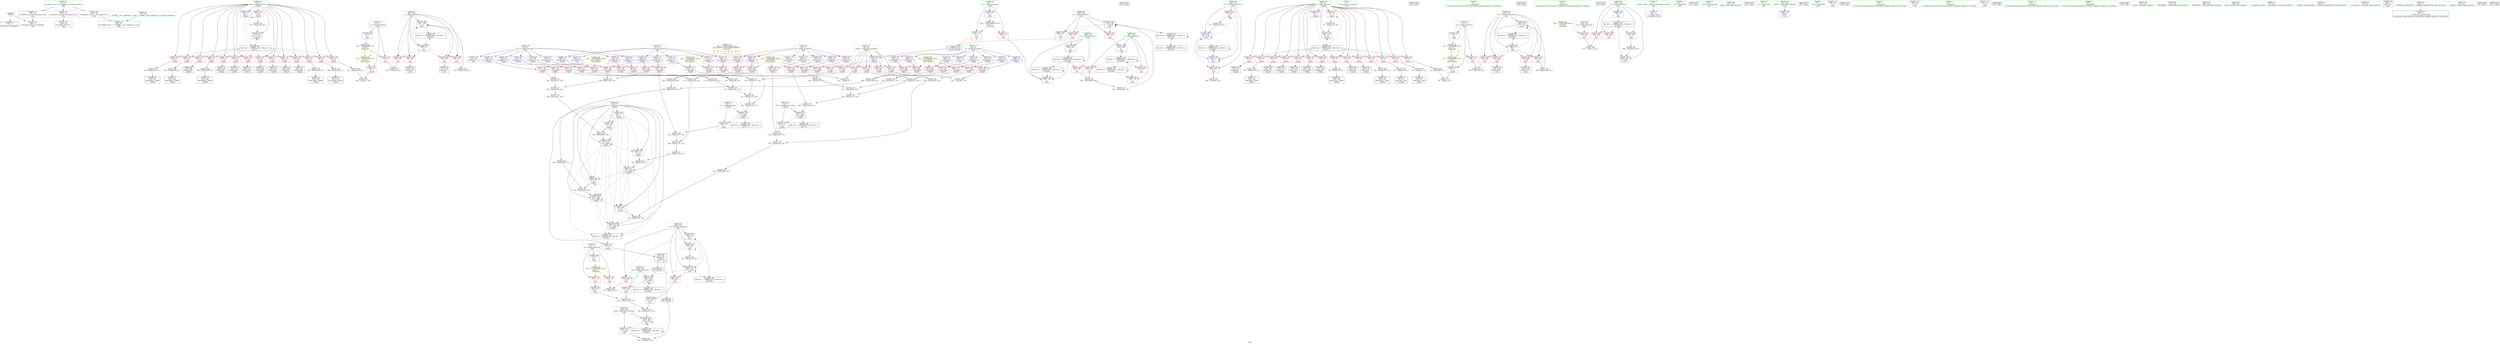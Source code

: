 digraph "SVFG" {
	label="SVFG";

	Node0x55dc252daf80 [shape=record,color=grey,label="{NodeID: 0\nNullPtr}"];
	Node0x55dc252daf80 -> Node0x55dc253052f0[style=solid];
	Node0x55dc252daf80 -> Node0x55dc25311780[style=solid];
	Node0x55dc2531a4f0 [shape=record,color=grey,label="{NodeID: 360\n204 = Binary(203, 82, )\n}"];
	Node0x55dc2531a4f0 -> Node0x55dc25306260[style=solid];
	Node0x55dc25307920 [shape=record,color=red,label="{NodeID: 194\n224\<--223\n\<--arrayidx73\n_Z3getd\n}"];
	Node0x55dc25307920 -> Node0x55dc25319170[style=solid];
	Node0x55dc25304c90 [shape=record,color=purple,label="{NodeID: 111\n97\<--24\narrayidx5\<--yu\n_Z3getd\n}"];
	Node0x55dc25304c90 -> Node0x55dc2530c8d0[style=solid];
	Node0x55dc25303060 [shape=record,color=green,label="{NodeID: 28\n66\<--67\ncur\<--cur_field_insensitive\n_Z3getd\n}"];
	Node0x55dc25303060 -> Node0x55dc2530a9f0[style=solid];
	Node0x55dc25303060 -> Node0x55dc2530aac0[style=solid];
	Node0x55dc25303060 -> Node0x55dc2530ab90[style=solid];
	Node0x55dc25303060 -> Node0x55dc2530ac60[style=solid];
	Node0x55dc25303060 -> Node0x55dc2530ad30[style=solid];
	Node0x55dc25303060 -> Node0x55dc25311950[style=solid];
	Node0x55dc25303060 -> Node0x55dc25311bc0[style=solid];
	Node0x55dc25303060 -> Node0x55dc25311c90[style=solid];
	Node0x55dc25303060 -> Node0x55dc25311fd0[style=solid];
	Node0x55dc25303060 -> Node0x55dc253120a0[style=solid];
	Node0x55dc2534c980 [shape=record,color=black,label="{NodeID: 471\n316 = PHI()\n}"];
	Node0x55dc25308fe0 [shape=record,color=red,label="{NodeID: 222\n410\<--301\n\<--IT\nmain\n}"];
	Node0x55dc25308fe0 -> Node0x55dc25317370[style=solid];
	Node0x55dc2530aac0 [shape=record,color=red,label="{NodeID: 139\n169\<--66\n\<--cur\n_Z3getd\n}"];
	Node0x55dc2530aac0 -> Node0x55dc253180f0[style=solid];
	Node0x55dc25305700 [shape=record,color=black,label="{NodeID: 56\n100\<--99\nidxprom6\<--\n_Z3getd\n}"];
	Node0x55dc25317c70 [shape=record,color=grey,label="{NodeID: 333\n340 = Binary(339, 82, )\n}"];
	Node0x55dc25317c70 -> Node0x55dc253124b0[style=solid];
	Node0x55dc25312650 [shape=record,color=blue,label="{NodeID: 250\n289\<--359\ni12\<--inc23\nmain\n}"];
	Node0x55dc25312650 -> Node0x55dc25308550[style=dashed];
	Node0x55dc25312650 -> Node0x55dc25308620[style=dashed];
	Node0x55dc25312650 -> Node0x55dc253086f0[style=dashed];
	Node0x55dc25312650 -> Node0x55dc253087c0[style=dashed];
	Node0x55dc25312650 -> Node0x55dc25312650[style=dashed];
	Node0x55dc25312650 -> Node0x55dc25331410[style=dashed];
	Node0x55dc2530c180 [shape=record,color=red,label="{NodeID: 167\n228\<--72\n\<--i44\n_Z3getd\n}"];
	Node0x55dc2530c180 -> Node0x55dc253065a0[style=solid];
	Node0x55dc25306dc0 [shape=record,color=black,label="{NodeID: 84\n354\<--353\nidxprom19\<--\nmain\n}"];
	Node0x55dc252dada0 [shape=record,color=green,label="{NodeID: 1\n7\<--1\n__dso_handle\<--dummyObj\nGlob }"];
	Node0x55dc2531a670 [shape=record,color=grey,label="{NodeID: 361\n212 = Binary(207, 211, )\n}"];
	Node0x55dc2531a670 -> Node0x55dc25319a70[style=solid];
	Node0x55dc253079f0 [shape=record,color=red,label="{NodeID: 195\n231\<--230\n\<--arrayidx76\n_Z3getd\n}"];
	Node0x55dc253079f0 -> Node0x55dc25318870[style=solid];
	Node0x55dc25304d60 [shape=record,color=purple,label="{NodeID: 112\n101\<--24\narrayidx7\<--yu\n_Z3getd\n}"];
	Node0x55dc25304d60 -> Node0x55dc2530c9a0[style=solid];
	Node0x55dc253030f0 [shape=record,color=green,label="{NodeID: 29\n68\<--69\ni\<--i_field_insensitive\n_Z3getd\n}"];
	Node0x55dc253030f0 -> Node0x55dc2530ae00[style=solid];
	Node0x55dc253030f0 -> Node0x55dc2530aed0[style=solid];
	Node0x55dc253030f0 -> Node0x55dc2530afa0[style=solid];
	Node0x55dc253030f0 -> Node0x55dc2530b070[style=solid];
	Node0x55dc253030f0 -> Node0x55dc2530b140[style=solid];
	Node0x55dc253030f0 -> Node0x55dc2530b210[style=solid];
	Node0x55dc253030f0 -> Node0x55dc2530b2e0[style=solid];
	Node0x55dc253030f0 -> Node0x55dc2530b3b0[style=solid];
	Node0x55dc253030f0 -> Node0x55dc2530b480[style=solid];
	Node0x55dc253030f0 -> Node0x55dc2530b550[style=solid];
	Node0x55dc253030f0 -> Node0x55dc2530b620[style=solid];
	Node0x55dc253030f0 -> Node0x55dc2530b6f0[style=solid];
	Node0x55dc253030f0 -> Node0x55dc2530b7c0[style=solid];
	Node0x55dc253030f0 -> Node0x55dc2530b890[style=solid];
	Node0x55dc253030f0 -> Node0x55dc2530b960[style=solid];
	Node0x55dc253030f0 -> Node0x55dc25311a20[style=solid];
	Node0x55dc253030f0 -> Node0x55dc25311d60[style=solid];
	Node0x55dc2534cae0 [shape=record,color=black,label="{NodeID: 472\n319 = PHI()\n}"];
	Node0x55dc253090b0 [shape=record,color=red,label="{NodeID: 223\n398\<--303\n\<--s\nmain\n|{<s0>14}}"];
	Node0x55dc253090b0:s0 -> Node0x55dc2534d640[style=solid,color=red];
	Node0x55dc2530ab90 [shape=record,color=red,label="{NodeID: 140\n241\<--66\n\<--cur\n_Z3getd\n}"];
	Node0x55dc2530ab90 -> Node0x55dc2531a7f0[style=solid];
	Node0x55dc253057d0 [shape=record,color=black,label="{NodeID: 57\n106\<--105\nidxprom9\<--add8\n_Z3getd\n}"];
	Node0x55dc25317df0 [shape=record,color=grey,label="{NodeID: 334\n194 = Binary(193, 82, )\n}"];
	Node0x55dc25317df0 -> Node0x55dc253060c0[style=solid];
	Node0x55dc25312720 [shape=record,color=blue,label="{NodeID: 251\n291\<--363\nall\<--call25\nmain\n}"];
	Node0x55dc25312720 -> Node0x55dc25308890[style=dashed];
	Node0x55dc25312720 -> Node0x55dc25331910[style=dashed];
	Node0x55dc2530c250 [shape=record,color=red,label="{NodeID: 168\n233\<--72\n\<--i44\n_Z3getd\n}"];
	Node0x55dc2530c250 -> Node0x55dc25306670[style=solid];
	Node0x55dc25306e90 [shape=record,color=black,label="{NodeID: 85\n378\<--377\nconv\<--\nmain\n}"];
	Node0x55dc25306e90 -> Node0x55dc25318570[style=solid];
	Node0x55dc252dcee0 [shape=record,color=green,label="{NodeID: 2\n9\<--1\n\<--dummyObj\nCan only get source location for instruction, argument, global var or function.}"];
	Node0x55dc2531a7f0 [shape=record,color=grey,label="{NodeID: 362\n242 = Binary(241, 240, )\n}"];
	Node0x55dc2531a7f0 -> Node0x55dc25311fd0[style=solid];
	Node0x55dc25307ac0 [shape=record,color=red,label="{NodeID: 196\n236\<--235\n\<--arrayidx79\n_Z3getd\n}"];
	Node0x55dc25307ac0 -> Node0x55dc25318cf0[style=solid];
	Node0x55dc25304e30 [shape=record,color=purple,label="{NodeID: 113\n124\<--24\narrayidx18\<--yu\n_Z3getd\n}"];
	Node0x55dc25304e30 -> Node0x55dc2530cce0[style=solid];
	Node0x55dc253031c0 [shape=record,color=green,label="{NodeID: 30\n70\<--71\ns\<--s_field_insensitive\n_Z3getd\n}"];
	Node0x55dc253031c0 -> Node0x55dc2530ba30[style=solid];
	Node0x55dc253031c0 -> Node0x55dc25311af0[style=solid];
	Node0x55dc2534cbe0 [shape=record,color=black,label="{NodeID: 473\n322 = PHI()\n}"];
	Node0x55dc25309180 [shape=record,color=red,label="{NodeID: 224\n403\<--303\n\<--s\nmain\n}"];
	Node0x55dc25309180 -> Node0x55dc25312cd0[style=solid];
	Node0x55dc2530ac60 [shape=record,color=red,label="{NodeID: 141\n267\<--66\n\<--cur\n_Z3getd\n}"];
	Node0x55dc2530ac60 -> Node0x55dc25315e70[style=solid];
	Node0x55dc253058a0 [shape=record,color=black,label="{NodeID: 58\n110\<--109\nidxprom11\<--\n_Z3getd\n}"];
	Node0x55dc25317f70 [shape=record,color=grey,label="{NodeID: 335\n175 = Binary(174, 82, )\n}"];
	Node0x55dc25317f70 -> Node0x55dc25311d60[style=solid];
	Node0x55dc253127f0 [shape=record,color=blue,label="{NodeID: 252\n293\<--82\ni27\<--\nmain\n}"];
	Node0x55dc253127f0 -> Node0x55dc25308960[style=dashed];
	Node0x55dc253127f0 -> Node0x55dc25308a30[style=dashed];
	Node0x55dc253127f0 -> Node0x55dc25308b00[style=dashed];
	Node0x55dc253127f0 -> Node0x55dc25312f40[style=dashed];
	Node0x55dc253127f0 -> Node0x55dc25331e10[style=dashed];
	Node0x55dc2530c320 [shape=record,color=red,label="{NodeID: 169\n245\<--72\n\<--i44\n_Z3getd\n}"];
	Node0x55dc2530c320 -> Node0x55dc2531a370[style=solid];
	Node0x55dc25306f60 [shape=record,color=black,label="{NodeID: 86\n381\<--380\nconv31\<--\nmain\n}"];
	Node0x55dc25306f60 -> Node0x55dc25316170[style=solid];
	Node0x55dc252dc940 [shape=record,color=green,label="{NodeID: 3\n16\<--1\n\<--dummyObj\nCan only get source location for instruction, argument, global var or function.}"];
	Node0x55dc2531a970 [shape=record,color=grey,label="{NodeID: 363\n390 = cmp(389, 391, )\n}"];
	Node0x55dc25307b90 [shape=record,color=red,label="{NodeID: 197\n249\<--248\n\<--arrayidx87\n_Z3getd\n}"];
	Node0x55dc25307b90 -> Node0x55dc253186f0[style=solid];
	Node0x55dc25304f00 [shape=record,color=purple,label="{NodeID: 114\n136\<--24\narrayidx24\<--yu\n_Z3getd\n}"];
	Node0x55dc25304f00 -> Node0x55dc2530ce80[style=solid];
	Node0x55dc25303290 [shape=record,color=green,label="{NodeID: 31\n72\<--73\ni44\<--i44_field_insensitive\n_Z3getd\n}"];
	Node0x55dc25303290 -> Node0x55dc2530bb00[style=solid];
	Node0x55dc25303290 -> Node0x55dc2530bbd0[style=solid];
	Node0x55dc25303290 -> Node0x55dc2530bca0[style=solid];
	Node0x55dc25303290 -> Node0x55dc2530bd70[style=solid];
	Node0x55dc25303290 -> Node0x55dc2530be40[style=solid];
	Node0x55dc25303290 -> Node0x55dc2530bf10[style=solid];
	Node0x55dc25303290 -> Node0x55dc2530bfe0[style=solid];
	Node0x55dc25303290 -> Node0x55dc2530c0b0[style=solid];
	Node0x55dc25303290 -> Node0x55dc2530c180[style=solid];
	Node0x55dc25303290 -> Node0x55dc2530c250[style=solid];
	Node0x55dc25303290 -> Node0x55dc2530c320[style=solid];
	Node0x55dc25303290 -> Node0x55dc2530c3f0[style=solid];
	Node0x55dc25303290 -> Node0x55dc2530c4c0[style=solid];
	Node0x55dc25303290 -> Node0x55dc2530c590[style=solid];
	Node0x55dc25303290 -> Node0x55dc2530c660[style=solid];
	Node0x55dc25303290 -> Node0x55dc25311e30[style=solid];
	Node0x55dc25303290 -> Node0x55dc25312170[style=solid];
	Node0x55dc2534cce0 [shape=record,color=black,label="{NodeID: 474\n323 = PHI()\n}"];
	Node0x55dc2530f4c0 [shape=record,color=black,label="{NodeID: 391\nMR_36V_3 = PHI(MR_36V_4, MR_36V_2, )\npts\{286 \}\n}"];
	Node0x55dc2530f4c0 -> Node0x55dc25307fa0[style=dashed];
	Node0x55dc2530f4c0 -> Node0x55dc25308070[style=dashed];
	Node0x55dc2530f4c0 -> Node0x55dc25308140[style=dashed];
	Node0x55dc2530f4c0 -> Node0x55dc25313010[style=dashed];
	Node0x55dc253156f0 [shape=record,color=grey,label="{NodeID: 308\n424 = Binary(423, 82, )\n}"];
	Node0x55dc253156f0 -> Node0x55dc25313010[style=solid];
	Node0x55dc25309250 [shape=record,color=red,label="{NodeID: 225\n406\<--303\n\<--s\nmain\n}"];
	Node0x55dc25309250 -> Node0x55dc25312da0[style=solid];
	Node0x55dc2530ad30 [shape=record,color=red,label="{NodeID: 142\n276\<--66\n\<--cur\n_Z3getd\n}"];
	Node0x55dc2530ad30 -> Node0x55dc25306a80[style=solid];
	Node0x55dc25305970 [shape=record,color=black,label="{NodeID: 59\n117\<--116\nidxprom14\<--\n_Z3getd\n}"];
	Node0x55dc253180f0 [shape=record,color=grey,label="{NodeID: 336\n170 = Binary(169, 168, )\n}"];
	Node0x55dc253180f0 -> Node0x55dc25311c90[style=solid];
	Node0x55dc253128c0 [shape=record,color=blue,label="{NodeID: 253\n295\<--382\nneed\<--mul\nmain\n}"];
	Node0x55dc253128c0 -> Node0x55dc25308bd0[style=dashed];
	Node0x55dc253128c0 -> Node0x55dc253128c0[style=dashed];
	Node0x55dc253128c0 -> Node0x55dc25332310[style=dashed];
	Node0x55dc2530c3f0 [shape=record,color=red,label="{NodeID: 170\n250\<--72\n\<--i44\n_Z3getd\n}"];
	Node0x55dc2530c3f0 -> Node0x55dc25306810[style=solid];
	Node0x55dc25307030 [shape=record,color=purple,label="{NodeID: 87\n44\<--4\n\<--_ZStL8__ioinit\n__cxx_global_var_init\n}"];
	Node0x55dc252f56a0 [shape=record,color=green,label="{NodeID: 4\n26\<--1\n.str\<--dummyObj\nGlob }"];
	Node0x55dc2531aaf0 [shape=record,color=grey,label="{NodeID: 364\n401 = cmp(399, 400, )\n}"];
	Node0x55dc25307c60 [shape=record,color=red,label="{NodeID: 198\n253\<--252\n\<--arrayidx89\n_Z3getd\n}"];
	Node0x55dc25307c60 -> Node0x55dc253186f0[style=solid];
	Node0x55dc25304fd0 [shape=record,color=purple,label="{NodeID: 115\n159\<--24\narrayidx36\<--yu\n_Z3getd\n}"];
	Node0x55dc25304fd0 -> Node0x55dc2530d0f0[style=solid];
	Node0x55dc25303360 [shape=record,color=green,label="{NodeID: 32\n74\<--75\ns54\<--s54_field_insensitive\n_Z3getd\n}"];
	Node0x55dc25303360 -> Node0x55dc2530c730[style=solid];
	Node0x55dc25303360 -> Node0x55dc25311f00[style=solid];
	Node0x55dc2534cdb0 [shape=record,color=black,label="{NodeID: 475\n333 = PHI()\n}"];
	Node0x55dc25330f40 [shape=record,color=black,label="{NodeID: 392\nMR_38V_2 = PHI(MR_38V_4, MR_38V_1, )\npts\{288 \}\n}"];
	Node0x55dc25330f40 -> Node0x55dc253123e0[style=dashed];
	Node0x55dc25315870 [shape=record,color=grey,label="{NodeID: 309\n162 = Binary(161, 82, )\n}"];
	Node0x55dc25315870 -> Node0x55dc25305f20[style=solid];
	Node0x55dc25309320 [shape=record,color=blue,label="{NodeID: 226\n8\<--9\nn\<--\nGlob }"];
	Node0x55dc25309320 -> Node0x55dc25335010[style=dashed];
	Node0x55dc2530ae00 [shape=record,color=red,label="{NodeID: 143\n80\<--68\n\<--i\n_Z3getd\n}"];
	Node0x55dc2530ae00 -> Node0x55dc25319770[style=solid];
	Node0x55dc25305a40 [shape=record,color=black,label="{NodeID: 60\n123\<--122\nidxprom17\<--\n_Z3getd\n}"];
	Node0x55dc25318270 [shape=record,color=grey,label="{NodeID: 337\n168 = Binary(167, 142, )\n}"];
	Node0x55dc25318270 -> Node0x55dc253180f0[style=solid];
	Node0x55dc25312990 [shape=record,color=blue,label="{NodeID: 254\n297\<--16\nl\<--\nmain\n}"];
	Node0x55dc25312990 -> Node0x55dc25333c10[style=dashed];
	Node0x55dc2530c4c0 [shape=record,color=red,label="{NodeID: 171\n255\<--72\n\<--i44\n_Z3getd\n}"];
	Node0x55dc2530c4c0 -> Node0x55dc253068e0[style=solid];
	Node0x55dc25307100 [shape=record,color=purple,label="{NodeID: 88\n188\<--18\narrayidx51\<--xl\n_Z3getd\n}"];
	Node0x55dc25307100 -> Node0x55dc2530d290[style=solid];
	Node0x55dc252dd0f0 [shape=record,color=green,label="{NodeID: 5\n28\<--1\n_ZSt3cin\<--dummyObj\nGlob }"];
	Node0x55dc2531ac70 [shape=record,color=grey,label="{NodeID: 365\n347 = cmp(345, 346, )\n}"];
	Node0x55dc25307d30 [shape=record,color=red,label="{NodeID: 199\n258\<--257\n\<--arrayidx92\n_Z3getd\n}"];
	Node0x55dc25307d30 -> Node0x55dc25319470[style=solid];
	Node0x55dc253097e0 [shape=record,color=purple,label="{NodeID: 116\n164\<--24\narrayidx39\<--yu\n_Z3getd\n}"];
	Node0x55dc253097e0 -> Node0x55dc2530d1c0[style=solid];
	Node0x55dc25303430 [shape=record,color=green,label="{NodeID: 33\n278\<--279\nmain\<--main_field_insensitive\n}"];
	Node0x55dc2534cee0 [shape=record,color=black,label="{NodeID: 476\n337 = PHI()\n}"];
	Node0x55dc25331410 [shape=record,color=black,label="{NodeID: 393\nMR_40V_2 = PHI(MR_40V_4, MR_40V_1, )\npts\{290 \}\n}"];
	Node0x55dc25331410 -> Node0x55dc25312580[style=dashed];
	Node0x55dc253159f0 [shape=record,color=grey,label="{NodeID: 310\n166 = Binary(160, 165, )\n}"];
	Node0x55dc253159f0 -> Node0x55dc25315b70[style=solid];
	Node0x55dc25309420 [shape=record,color=blue,label="{NodeID: 227\n11\<--9\nm\<--\nGlob }"];
	Node0x55dc25309420 -> Node0x55dc25335b30[style=dashed];
	Node0x55dc2530aed0 [shape=record,color=red,label="{NodeID: 144\n86\<--68\n\<--i\n_Z3getd\n}"];
	Node0x55dc2530aed0 -> Node0x55dc25319bf0[style=solid];
	Node0x55dc25305b10 [shape=record,color=black,label="{NodeID: 61\n130\<--129\nidxprom20\<--\n_Z3getd\n}"];
	Node0x55dc25336850 [shape=record,color=yellow,style=double,label="{NodeID: 421\n56V_1 = ENCHI(MR_56V_0)\npts\{190000 210000 230000 250000 \}\nFun[main]|{<s0>12|<s1>12|<s2>12|<s3>12|<s4>14|<s5>14|<s6>14|<s7>14}}"];
	Node0x55dc25336850:s0 -> Node0x55dc253370f0[style=dashed,color=red];
	Node0x55dc25336850:s1 -> Node0x55dc253371d0[style=dashed,color=red];
	Node0x55dc25336850:s2 -> Node0x55dc253372b0[style=dashed,color=red];
	Node0x55dc25336850:s3 -> Node0x55dc25337390[style=dashed,color=red];
	Node0x55dc25336850:s4 -> Node0x55dc253370f0[style=dashed,color=red];
	Node0x55dc25336850:s5 -> Node0x55dc253371d0[style=dashed,color=red];
	Node0x55dc25336850:s6 -> Node0x55dc253372b0[style=dashed,color=red];
	Node0x55dc25336850:s7 -> Node0x55dc25337390[style=dashed,color=red];
	Node0x55dc253183f0 [shape=record,color=grey,label="{NodeID: 338\n181 = Binary(180, 82, )\n}"];
	Node0x55dc253183f0 -> Node0x55dc2531af70[style=solid];
	Node0x55dc25312a60 [shape=record,color=blue,label="{NodeID: 255\n299\<--385\nr\<--\nmain\n}"];
	Node0x55dc25312a60 -> Node0x55dc25334110[style=dashed];
	Node0x55dc2530c590 [shape=record,color=red,label="{NodeID: 172\n259\<--72\n\<--i44\n_Z3getd\n}"];
	Node0x55dc2530c590 -> Node0x55dc253195f0[style=solid];
	Node0x55dc253071d0 [shape=record,color=purple,label="{NodeID: 89\n206\<--18\narrayidx63\<--xl\n_Z3getd\n}"];
	Node0x55dc253071d0 -> Node0x55dc2530d500[style=solid];
	Node0x55dc252dd180 [shape=record,color=green,label="{NodeID: 6\n29\<--1\n.str.1\<--dummyObj\nGlob }"];
	Node0x55dc2531adf0 [shape=record,color=grey,label="{NodeID: 366\n191 = cmp(189, 190, )\n}"];
	Node0x55dc25307e00 [shape=record,color=red,label="{NodeID: 200\n263\<--262\n\<--arrayidx95\n_Z3getd\n}"];
	Node0x55dc25307e00 -> Node0x55dc25319470[style=solid];
	Node0x55dc253098b0 [shape=record,color=purple,label="{NodeID: 117\n355\<--24\narrayidx20\<--yu\nmain\n}"];
	Node0x55dc25303500 [shape=record,color=green,label="{NodeID: 34\n281\<--282\nretval\<--retval_field_insensitive\nmain\n}"];
	Node0x55dc25303500 -> Node0x55dc25312240[style=solid];
	Node0x55dc2534cfb0 [shape=record,color=black,label="{NodeID: 477\n352 = PHI()\n}"];
	Node0x55dc25331910 [shape=record,color=black,label="{NodeID: 394\nMR_42V_2 = PHI(MR_42V_3, MR_42V_1, )\npts\{292 \}\n}"];
	Node0x55dc25331910 -> Node0x55dc25312720[style=dashed];
	Node0x55dc25315b70 [shape=record,color=grey,label="{NodeID: 311\n167 = Binary(156, 166, )\n}"];
	Node0x55dc25315b70 -> Node0x55dc25318270[style=solid];
	Node0x55dc25309520 [shape=record,color=blue,label="{NodeID: 228\n13\<--9\ng\<--\nGlob }"];
	Node0x55dc25309520 -> Node0x55dc25335c10[style=dashed];
	Node0x55dc2530afa0 [shape=record,color=red,label="{NodeID: 145\n94\<--68\n\<--i\n_Z3getd\n}"];
	Node0x55dc2530afa0 -> Node0x55dc2531a070[style=solid];
	Node0x55dc25305be0 [shape=record,color=black,label="{NodeID: 62\n135\<--134\nidxprom23\<--\n_Z3getd\n}"];
	Node0x55dc253369c0 [shape=record,color=yellow,style=double,label="{NodeID: 422\n2V_1 = ENCHI(MR_2V_0)\npts\{10 \}\nFun[_Z3getd]}"];
	Node0x55dc253369c0 -> Node0x55dc25309e90[style=dashed];
	Node0x55dc25318570 [shape=record,color=grey,label="{NodeID: 339\n379 = Binary(376, 378, )\n}"];
	Node0x55dc25318570 -> Node0x55dc25316170[style=solid];
	Node0x55dc25312b30 [shape=record,color=blue,label="{NodeID: 256\n301\<--9\nIT\<--\nmain\n}"];
	Node0x55dc25312b30 -> Node0x55dc25308f10[style=dashed];
	Node0x55dc25312b30 -> Node0x55dc25308fe0[style=dashed];
	Node0x55dc25312b30 -> Node0x55dc25312b30[style=dashed];
	Node0x55dc25312b30 -> Node0x55dc25312e70[style=dashed];
	Node0x55dc25312b30 -> Node0x55dc25333210[style=dashed];
	Node0x55dc2530c660 [shape=record,color=red,label="{NodeID: 173\n272\<--72\n\<--i44\n_Z3getd\n}"];
	Node0x55dc2530c660 -> Node0x55dc25315ff0[style=solid];
	Node0x55dc253072a0 [shape=record,color=purple,label="{NodeID: 90\n210\<--18\narrayidx65\<--xl\n_Z3getd\n}"];
	Node0x55dc253072a0 -> Node0x55dc25307780[style=solid];
	Node0x55dc252dd210 [shape=record,color=green,label="{NodeID: 7\n31\<--1\n.str.2\<--dummyObj\nGlob }"];
	Node0x55dc2531af70 [shape=record,color=grey,label="{NodeID: 367\n183 = cmp(181, 182, )\n}"];
	Node0x55dc25307ed0 [shape=record,color=red,label="{NodeID: 201\n313\<--283\n\<--tt\nmain\n}"];
	Node0x55dc25307ed0 -> Node0x55dc2531b270[style=solid];
	Node0x55dc25309980 [shape=record,color=purple,label="{NodeID: 118\n306\<--26\n\<--.str\nmain\n}"];
	Node0x55dc253035d0 [shape=record,color=green,label="{NodeID: 35\n283\<--284\ntt\<--tt_field_insensitive\nmain\n}"];
	Node0x55dc253035d0 -> Node0x55dc25307ed0[style=solid];
	Node0x55dc2534d0e0 [shape=record,color=black,label="{NodeID: 478\n356 = PHI()\n}"];
	Node0x55dc25331e10 [shape=record,color=black,label="{NodeID: 395\nMR_44V_2 = PHI(MR_44V_4, MR_44V_1, )\npts\{294 \}\n}"];
	Node0x55dc25331e10 -> Node0x55dc253127f0[style=dashed];
	Node0x55dc25315cf0 [shape=record,color=grey,label="{NodeID: 312\n156 = Binary(151, 155, )\n}"];
	Node0x55dc25315cf0 -> Node0x55dc25315b70[style=solid];
	Node0x55dc25309620 [shape=record,color=blue,label="{NodeID: 229\n15\<--16\nw\<--\nGlob }"];
	Node0x55dc25309620 -> Node0x55dc25335cf0[style=dashed];
	Node0x55dc2530b070 [shape=record,color=red,label="{NodeID: 146\n99\<--68\n\<--i\n_Z3getd\n}"];
	Node0x55dc2530b070 -> Node0x55dc25305700[style=solid];
	Node0x55dc25305cb0 [shape=record,color=black,label="{NodeID: 63\n149\<--148\nidxprom30\<--add29\n_Z3getd\n}"];
	Node0x55dc25336ad0 [shape=record,color=yellow,style=double,label="{NodeID: 423\n4V_1 = ENCHI(MR_4V_0)\npts\{12 \}\nFun[_Z3getd]}"];
	Node0x55dc25336ad0 -> Node0x55dc2530a030[style=dashed];
	Node0x55dc253186f0 [shape=record,color=grey,label="{NodeID: 340\n254 = Binary(249, 253, )\n}"];
	Node0x55dc253186f0 -> Node0x55dc253192f0[style=solid];
	Node0x55dc25312c00 [shape=record,color=blue,label="{NodeID: 257\n303\<--396\ns\<--div35\nmain\n}"];
	Node0x55dc25312c00 -> Node0x55dc253090b0[style=dashed];
	Node0x55dc25312c00 -> Node0x55dc25309180[style=dashed];
	Node0x55dc25312c00 -> Node0x55dc25309250[style=dashed];
	Node0x55dc25312c00 -> Node0x55dc25312c00[style=dashed];
	Node0x55dc25312c00 -> Node0x55dc2532a510[style=dashed];
	Node0x55dc2530c730 [shape=record,color=red,label="{NodeID: 174\n237\<--74\n\<--s54\n_Z3getd\n}"];
	Node0x55dc2530c730 -> Node0x55dc25318cf0[style=solid];
	Node0x55dc25307370 [shape=record,color=purple,label="{NodeID: 91\n217\<--18\narrayidx69\<--xl\n_Z3getd\n}"];
	Node0x55dc25307370 -> Node0x55dc25307850[style=solid];
	Node0x55dc252dcc40 [shape=record,color=green,label="{NodeID: 8\n34\<--1\n\<--dummyObj\nCan only get source location for instruction, argument, global var or function.}"];
	Node0x55dc2531b0f0 [shape=record,color=grey,label="{NodeID: 368\n374 = cmp(372, 373, )\n}"];
	Node0x55dc25307fa0 [shape=record,color=red,label="{NodeID: 202\n312\<--285\n\<--it\nmain\n}"];
	Node0x55dc25307fa0 -> Node0x55dc2531b270[style=solid];
	Node0x55dc25309a50 [shape=record,color=purple,label="{NodeID: 119\n366\<--29\n\<--.str.1\nmain\n}"];
	Node0x55dc253036a0 [shape=record,color=green,label="{NodeID: 36\n285\<--286\nit\<--it_field_insensitive\nmain\n}"];
	Node0x55dc253036a0 -> Node0x55dc25307fa0[style=solid];
	Node0x55dc253036a0 -> Node0x55dc25308070[style=solid];
	Node0x55dc253036a0 -> Node0x55dc25308140[style=solid];
	Node0x55dc253036a0 -> Node0x55dc25312310[style=solid];
	Node0x55dc253036a0 -> Node0x55dc25313010[style=solid];
	Node0x55dc2534d1b0 [shape=record,color=black,label="{NodeID: 479\n363 = PHI(62, )\n}"];
	Node0x55dc2534d1b0 -> Node0x55dc25312720[style=solid];
	Node0x55dc25332310 [shape=record,color=black,label="{NodeID: 396\nMR_46V_2 = PHI(MR_46V_3, MR_46V_1, )\npts\{296 \}\n}"];
	Node0x55dc25332310 -> Node0x55dc253128c0[style=dashed];
	Node0x55dc25332310 -> Node0x55dc25332310[style=dashed];
	Node0x55dc25315e70 [shape=record,color=grey,label="{NodeID: 313\n268 = Binary(267, 266, )\n}"];
	Node0x55dc25315e70 -> Node0x55dc253120a0[style=solid];
	Node0x55dc253115f0 [shape=record,color=blue,label="{NodeID: 230\n444\<--34\nllvm.global_ctors_0\<--\nGlob }"];
	Node0x55dc2530b140 [shape=record,color=red,label="{NodeID: 147\n104\<--68\n\<--i\n_Z3getd\n}"];
	Node0x55dc2530b140 -> Node0x55dc25316ef0[style=solid];
	Node0x55dc25305d80 [shape=record,color=black,label="{NodeID: 64\n153\<--152\nidxprom32\<--\n_Z3getd\n}"];
	Node0x55dc25318870 [shape=record,color=grey,label="{NodeID: 341\n232 = Binary(227, 231, )\n}"];
	Node0x55dc25318870 -> Node0x55dc25318b70[style=solid];
	Node0x55dc25312cd0 [shape=record,color=blue,label="{NodeID: 258\n299\<--403\nr\<--\nmain\n}"];
	Node0x55dc25312cd0 -> Node0x55dc25334110[style=dashed];
	Node0x55dc2530c800 [shape=record,color=red,label="{NodeID: 175\n90\<--89\n\<--arrayidx\n_Z3getd\n}"];
	Node0x55dc2530c800 -> Node0x55dc2531b6f0[style=solid];
	Node0x55dc25307440 [shape=record,color=purple,label="{NodeID: 92\n230\<--18\narrayidx76\<--xl\n_Z3getd\n}"];
	Node0x55dc25307440 -> Node0x55dc253079f0[style=solid];
	Node0x55dc252dccd0 [shape=record,color=green,label="{NodeID: 9\n82\<--1\n\<--dummyObj\nCan only get source location for instruction, argument, global var or function.}"];
	Node0x55dc2531b270 [shape=record,color=grey,label="{NodeID: 369\n314 = cmp(312, 313, )\n}"];
	Node0x55dc25308070 [shape=record,color=red,label="{NodeID: 203\n365\<--285\n\<--it\nmain\n}"];
	Node0x55dc25309b20 [shape=record,color=purple,label="{NodeID: 120\n415\<--31\n\<--.str.2\nmain\n}"];
	Node0x55dc25303770 [shape=record,color=green,label="{NodeID: 37\n287\<--288\ni\<--i_field_insensitive\nmain\n}"];
	Node0x55dc25303770 -> Node0x55dc25308210[style=solid];
	Node0x55dc25303770 -> Node0x55dc253082e0[style=solid];
	Node0x55dc25303770 -> Node0x55dc253083b0[style=solid];
	Node0x55dc25303770 -> Node0x55dc25308480[style=solid];
	Node0x55dc25303770 -> Node0x55dc253123e0[style=solid];
	Node0x55dc25303770 -> Node0x55dc253124b0[style=solid];
	Node0x55dc2534d370 [shape=record,color=black,label="{NodeID: 480\n367 = PHI()\n}"];
	Node0x55dc25332810 [shape=record,color=black,label="{NodeID: 397\nMR_48V_2 = PHI(MR_48V_3, MR_48V_1, )\npts\{298 \}\n}"];
	Node0x55dc25332810 -> Node0x55dc25312990[style=dashed];
	Node0x55dc25332810 -> Node0x55dc25332810[style=dashed];
	Node0x55dc25315ff0 [shape=record,color=grey,label="{NodeID: 314\n273 = Binary(272, 82, )\n}"];
	Node0x55dc25315ff0 -> Node0x55dc25312170[style=solid];
	Node0x55dc25311680 [shape=record,color=blue,label="{NodeID: 231\n445\<--35\nllvm.global_ctors_1\<--_GLOBAL__sub_I_vepifanov_0_1.cpp\nGlob }"];
	Node0x55dc2530b210 [shape=record,color=red,label="{NodeID: 148\n109\<--68\n\<--i\n_Z3getd\n}"];
	Node0x55dc2530b210 -> Node0x55dc253058a0[style=solid];
	Node0x55dc25305e50 [shape=record,color=black,label="{NodeID: 65\n158\<--157\nidxprom35\<--\n_Z3getd\n}"];
	Node0x55dc253189f0 [shape=record,color=grey,label="{NodeID: 342\n240 = Binary(239, 142, )\n}"];
	Node0x55dc253189f0 -> Node0x55dc2531a7f0[style=solid];
	Node0x55dc25312da0 [shape=record,color=blue,label="{NodeID: 259\n297\<--406\nl\<--\nmain\n}"];
	Node0x55dc25312da0 -> Node0x55dc25333c10[style=dashed];
	Node0x55dc2530c8d0 [shape=record,color=red,label="{NodeID: 176\n98\<--97\n\<--arrayidx5\n_Z3getd\n}"];
	Node0x55dc2530c8d0 -> Node0x55dc25318ff0[style=solid];
	Node0x55dc25307510 [shape=record,color=purple,label="{NodeID: 93\n248\<--18\narrayidx87\<--xl\n_Z3getd\n}"];
	Node0x55dc25307510 -> Node0x55dc25307b90[style=solid];
	Node0x55dc252dcda0 [shape=record,color=green,label="{NodeID: 10\n142\<--1\n\<--dummyObj\nCan only get source location for instruction, argument, global var or function.}"];
	Node0x55dc2531b3f0 [shape=record,color=grey,label="{NodeID: 370\n328 = cmp(326, 327, )\n}"];
	Node0x55dc25308140 [shape=record,color=red,label="{NodeID: 204\n423\<--285\n\<--it\nmain\n}"];
	Node0x55dc25308140 -> Node0x55dc253156f0[style=solid];
	Node0x55dc25309bf0 [shape=record,color=purple,label="{NodeID: 121\n444\<--33\nllvm.global_ctors_0\<--llvm.global_ctors\nGlob }"];
	Node0x55dc25309bf0 -> Node0x55dc253115f0[style=solid];
	Node0x55dc25303840 [shape=record,color=green,label="{NodeID: 38\n289\<--290\ni12\<--i12_field_insensitive\nmain\n}"];
	Node0x55dc25303840 -> Node0x55dc25308550[style=solid];
	Node0x55dc25303840 -> Node0x55dc25308620[style=solid];
	Node0x55dc25303840 -> Node0x55dc253086f0[style=solid];
	Node0x55dc25303840 -> Node0x55dc253087c0[style=solid];
	Node0x55dc25303840 -> Node0x55dc25312580[style=solid];
	Node0x55dc25303840 -> Node0x55dc25312650[style=solid];
	Node0x55dc2534d440 [shape=record,color=black,label="{NodeID: 481\n399 = PHI(62, )\n}"];
	Node0x55dc2534d440 -> Node0x55dc2531aaf0[style=solid];
	Node0x55dc25332d10 [shape=record,color=black,label="{NodeID: 398\nMR_50V_2 = PHI(MR_50V_3, MR_50V_1, )\npts\{300 \}\n}"];
	Node0x55dc25332d10 -> Node0x55dc25312a60[style=dashed];
	Node0x55dc25332d10 -> Node0x55dc25332d10[style=dashed];
	Node0x55dc25316170 [shape=record,color=grey,label="{NodeID: 315\n382 = Binary(379, 381, )\n}"];
	Node0x55dc25316170 -> Node0x55dc253128c0[style=solid];
	Node0x55dc25311780 [shape=record,color=blue, style = dotted,label="{NodeID: 232\n446\<--3\nllvm.global_ctors_2\<--dummyVal\nGlob }"];
	Node0x55dc2530b2e0 [shape=record,color=red,label="{NodeID: 149\n116\<--68\n\<--i\n_Z3getd\n}"];
	Node0x55dc2530b2e0 -> Node0x55dc25305970[style=solid];
	Node0x55dc25305f20 [shape=record,color=black,label="{NodeID: 66\n163\<--162\nidxprom38\<--add37\n_Z3getd\n}"];
	Node0x55dc25318b70 [shape=record,color=grey,label="{NodeID: 343\n239 = Binary(232, 238, )\n}"];
	Node0x55dc25318b70 -> Node0x55dc253189f0[style=solid];
	Node0x55dc25312e70 [shape=record,color=blue,label="{NodeID: 260\n301\<--411\nIT\<--inc39\nmain\n}"];
	Node0x55dc25312e70 -> Node0x55dc25308f10[style=dashed];
	Node0x55dc25312e70 -> Node0x55dc25308fe0[style=dashed];
	Node0x55dc25312e70 -> Node0x55dc25312b30[style=dashed];
	Node0x55dc25312e70 -> Node0x55dc25312e70[style=dashed];
	Node0x55dc25312e70 -> Node0x55dc25333210[style=dashed];
	Node0x55dc2530c9a0 [shape=record,color=red,label="{NodeID: 177\n102\<--101\n\<--arrayidx7\n_Z3getd\n}"];
	Node0x55dc2530c9a0 -> Node0x55dc25318ff0[style=solid];
	Node0x55dc253075e0 [shape=record,color=purple,label="{NodeID: 94\n252\<--18\narrayidx89\<--xl\n_Z3getd\n}"];
	Node0x55dc253075e0 -> Node0x55dc25307c60[style=solid];
	Node0x55dc252f68d0 [shape=record,color=green,label="{NodeID: 11\n391\<--1\n\<--dummyObj\nCan only get source location for instruction, argument, global var or function.}"];
	Node0x55dc2531b570 [shape=record,color=grey,label="{NodeID: 371\n84 = cmp(81, 83, )\n}"];
	Node0x55dc25308210 [shape=record,color=red,label="{NodeID: 205\n326\<--287\n\<--i\nmain\n}"];
	Node0x55dc25308210 -> Node0x55dc2531b3f0[style=solid];
	Node0x55dc25309cc0 [shape=record,color=purple,label="{NodeID: 122\n445\<--33\nllvm.global_ctors_1\<--llvm.global_ctors\nGlob }"];
	Node0x55dc25309cc0 -> Node0x55dc25311680[style=solid];
	Node0x55dc25303910 [shape=record,color=green,label="{NodeID: 39\n291\<--292\nall\<--all_field_insensitive\nmain\n}"];
	Node0x55dc25303910 -> Node0x55dc25308890[style=solid];
	Node0x55dc25303910 -> Node0x55dc25312720[style=solid];
	Node0x55dc2534d570 [shape=record,color=black,label="{NodeID: 482\n416 = PHI()\n}"];
	Node0x55dc25333210 [shape=record,color=black,label="{NodeID: 399\nMR_52V_2 = PHI(MR_52V_3, MR_52V_1, )\npts\{302 \}\n}"];
	Node0x55dc25333210 -> Node0x55dc25312b30[style=dashed];
	Node0x55dc25333210 -> Node0x55dc25333210[style=dashed];
	Node0x55dc253162f0 [shape=record,color=grey,label="{NodeID: 316\n186 = Binary(185, 82, )\n}"];
	Node0x55dc253162f0 -> Node0x55dc25305ff0[style=solid];
	Node0x55dc25311880 [shape=record,color=blue,label="{NodeID: 233\n64\<--63\nt.addr\<--t\n_Z3getd\n}"];
	Node0x55dc25311880 -> Node0x55dc2530a510[style=dashed];
	Node0x55dc25311880 -> Node0x55dc2530a5e0[style=dashed];
	Node0x55dc25311880 -> Node0x55dc2530a6b0[style=dashed];
	Node0x55dc25311880 -> Node0x55dc2530a780[style=dashed];
	Node0x55dc25311880 -> Node0x55dc2530a850[style=dashed];
	Node0x55dc25311880 -> Node0x55dc2530a920[style=dashed];
	Node0x55dc2530b3b0 [shape=record,color=red,label="{NodeID: 150\n122\<--68\n\<--i\n_Z3getd\n}"];
	Node0x55dc2530b3b0 -> Node0x55dc25305a40[style=solid];
	Node0x55dc25305ff0 [shape=record,color=black,label="{NodeID: 67\n187\<--186\nidxprom50\<--add49\n_Z3getd\n}"];
	Node0x55dc25318cf0 [shape=record,color=grey,label="{NodeID: 344\n238 = Binary(236, 237, )\n}"];
	Node0x55dc25318cf0 -> Node0x55dc25318b70[style=solid];
	Node0x55dc25312f40 [shape=record,color=blue,label="{NodeID: 261\n293\<--419\ni27\<--inc43\nmain\n}"];
	Node0x55dc25312f40 -> Node0x55dc25308960[style=dashed];
	Node0x55dc25312f40 -> Node0x55dc25308a30[style=dashed];
	Node0x55dc25312f40 -> Node0x55dc25308b00[style=dashed];
	Node0x55dc25312f40 -> Node0x55dc25312f40[style=dashed];
	Node0x55dc25312f40 -> Node0x55dc25331e10[style=dashed];
	Node0x55dc2530ca70 [shape=record,color=red,label="{NodeID: 178\n108\<--107\n\<--arrayidx10\n_Z3getd\n}"];
	Node0x55dc2530ca70 -> Node0x55dc253177f0[style=solid];
	Node0x55dc253076b0 [shape=record,color=purple,label="{NodeID: 95\n332\<--18\narrayidx\<--xl\nmain\n}"];
	Node0x55dc252f69a0 [shape=record,color=green,label="{NodeID: 12\n4\<--6\n_ZStL8__ioinit\<--_ZStL8__ioinit_field_insensitive\nGlob }"];
	Node0x55dc252f69a0 -> Node0x55dc25307030[style=solid];
	Node0x55dc2531b6f0 [shape=record,color=grey,label="{NodeID: 372\n92 = cmp(90, 91, )\n}"];
	Node0x55dc253082e0 [shape=record,color=red,label="{NodeID: 206\n330\<--287\n\<--i\nmain\n}"];
	Node0x55dc253082e0 -> Node0x55dc25306b50[style=solid];
	Node0x55dc25309d90 [shape=record,color=purple,label="{NodeID: 123\n446\<--33\nllvm.global_ctors_2\<--llvm.global_ctors\nGlob }"];
	Node0x55dc25309d90 -> Node0x55dc25311780[style=solid];
	Node0x55dc253039e0 [shape=record,color=green,label="{NodeID: 40\n293\<--294\ni27\<--i27_field_insensitive\nmain\n}"];
	Node0x55dc253039e0 -> Node0x55dc25308960[style=solid];
	Node0x55dc253039e0 -> Node0x55dc25308a30[style=solid];
	Node0x55dc253039e0 -> Node0x55dc25308b00[style=solid];
	Node0x55dc253039e0 -> Node0x55dc253127f0[style=solid];
	Node0x55dc253039e0 -> Node0x55dc25312f40[style=solid];
	Node0x55dc2534d640 [shape=record,color=black,label="{NodeID: 483\n63 = PHI(362, 398, )\n0th arg _Z3getd }"];
	Node0x55dc2534d640 -> Node0x55dc25311880[style=solid];
	Node0x55dc25333710 [shape=record,color=black,label="{NodeID: 400\nMR_54V_2 = PHI(MR_54V_3, MR_54V_1, )\npts\{304 \}\n}"];
	Node0x55dc25333710 -> Node0x55dc2532a510[style=dashed];
	Node0x55dc25316470 [shape=record,color=grey,label="{NodeID: 317\n120 = Binary(115, 119, )\n}"];
	Node0x55dc25316470 -> Node0x55dc2531a1f0[style=solid];
	Node0x55dc25311950 [shape=record,color=blue,label="{NodeID: 234\n66\<--16\ncur\<--\n_Z3getd\n}"];
	Node0x55dc25311950 -> Node0x55dc2530a9f0[style=dashed];
	Node0x55dc25311950 -> Node0x55dc2530aac0[style=dashed];
	Node0x55dc25311950 -> Node0x55dc2530ab90[style=dashed];
	Node0x55dc25311950 -> Node0x55dc2530ac60[style=dashed];
	Node0x55dc25311950 -> Node0x55dc25311bc0[style=dashed];
	Node0x55dc25311950 -> Node0x55dc25311c90[style=dashed];
	Node0x55dc25311950 -> Node0x55dc25311fd0[style=dashed];
	Node0x55dc25311950 -> Node0x55dc253120a0[style=dashed];
	Node0x55dc25311950 -> Node0x55dc2532aa10[style=dashed];
	Node0x55dc2530b480 [shape=record,color=red,label="{NodeID: 151\n129\<--68\n\<--i\n_Z3getd\n}"];
	Node0x55dc2530b480 -> Node0x55dc25305b10[style=solid];
	Node0x55dc253060c0 [shape=record,color=black,label="{NodeID: 68\n195\<--194\nidxprom56\<--add55\n_Z3getd\n}"];
	Node0x55dc25318e70 [shape=record,color=grey,label="{NodeID: 345\n266 = Binary(265, 142, )\n}"];
	Node0x55dc25318e70 -> Node0x55dc25315e70[style=solid];
	Node0x55dc25313010 [shape=record,color=blue,label="{NodeID: 262\n285\<--424\nit\<--inc46\nmain\n}"];
	Node0x55dc25313010 -> Node0x55dc2530f4c0[style=dashed];
	Node0x55dc2530cb40 [shape=record,color=red,label="{NodeID: 179\n112\<--111\n\<--arrayidx12\n_Z3getd\n}"];
	Node0x55dc2530cb40 -> Node0x55dc253177f0[style=solid];
	Node0x55dc25304060 [shape=record,color=purple,label="{NodeID: 96\n89\<--20\narrayidx\<--xu\n_Z3getd\n}"];
	Node0x55dc25304060 -> Node0x55dc2530c800[style=solid];
	Node0x55dc252f6a70 [shape=record,color=green,label="{NodeID: 13\n8\<--10\nn\<--n_field_insensitive\nGlob }"];
	Node0x55dc252f6a70 -> Node0x55dc25309e90[style=solid];
	Node0x55dc252f6a70 -> Node0x55dc25309f60[style=solid];
	Node0x55dc252f6a70 -> Node0x55dc25309320[style=solid];
	Node0x55dc253083b0 [shape=record,color=red,label="{NodeID: 207\n334\<--287\n\<--i\nmain\n}"];
	Node0x55dc253083b0 -> Node0x55dc25306c20[style=solid];
	Node0x55dc25309e90 [shape=record,color=red,label="{NodeID: 124\n182\<--8\n\<--n\n_Z3getd\n}"];
	Node0x55dc25309e90 -> Node0x55dc2531af70[style=solid];
	Node0x55dc25303ab0 [shape=record,color=green,label="{NodeID: 41\n295\<--296\nneed\<--need_field_insensitive\nmain\n}"];
	Node0x55dc25303ab0 -> Node0x55dc25308bd0[style=solid];
	Node0x55dc25303ab0 -> Node0x55dc253128c0[style=solid];
	Node0x55dc25333c10 [shape=record,color=black,label="{NodeID: 401\nMR_48V_5 = PHI(MR_48V_6, MR_48V_4, )\npts\{298 \}\n}"];
	Node0x55dc25333c10 -> Node0x55dc25308ca0[style=dashed];
	Node0x55dc25333c10 -> Node0x55dc25308d70[style=dashed];
	Node0x55dc25333c10 -> Node0x55dc25312990[style=dashed];
	Node0x55dc25333c10 -> Node0x55dc25312da0[style=dashed];
	Node0x55dc25333c10 -> Node0x55dc25332810[style=dashed];
	Node0x55dc25333c10 -> Node0x55dc25333c10[style=dashed];
	Node0x55dc253165f0 [shape=record,color=grey,label="{NodeID: 318\n359 = Binary(358, 82, )\n}"];
	Node0x55dc253165f0 -> Node0x55dc25312650[style=solid];
	Node0x55dc25311a20 [shape=record,color=blue,label="{NodeID: 235\n68\<--9\ni\<--\n_Z3getd\n}"];
	Node0x55dc25311a20 -> Node0x55dc2532b910[style=dashed];
	Node0x55dc2530b550 [shape=record,color=red,label="{NodeID: 152\n134\<--68\n\<--i\n_Z3getd\n}"];
	Node0x55dc2530b550 -> Node0x55dc25305be0[style=solid];
	Node0x55dc25306190 [shape=record,color=black,label="{NodeID: 69\n199\<--198\nidxprom58\<--\n_Z3getd\n}"];
	Node0x55dc25318ff0 [shape=record,color=grey,label="{NodeID: 346\n103 = Binary(98, 102, )\n}"];
	Node0x55dc25318ff0 -> Node0x55dc25316770[style=solid];
	Node0x55dc2530cc10 [shape=record,color=red,label="{NodeID: 180\n119\<--118\n\<--arrayidx15\n_Z3getd\n}"];
	Node0x55dc2530cc10 -> Node0x55dc25316470[style=solid];
	Node0x55dc25304130 [shape=record,color=purple,label="{NodeID: 97\n107\<--20\narrayidx10\<--xu\n_Z3getd\n}"];
	Node0x55dc25304130 -> Node0x55dc2530ca70[style=solid];
	Node0x55dc252f5840 [shape=record,color=green,label="{NodeID: 14\n11\<--12\nm\<--m_field_insensitive\nGlob }"];
	Node0x55dc252f5840 -> Node0x55dc2530a030[style=solid];
	Node0x55dc252f5840 -> Node0x55dc2530a100[style=solid];
	Node0x55dc252f5840 -> Node0x55dc25309420[style=solid];
	Node0x55dc25308480 [shape=record,color=red,label="{NodeID: 208\n339\<--287\n\<--i\nmain\n}"];
	Node0x55dc25308480 -> Node0x55dc25317c70[style=solid];
	Node0x55dc25309f60 [shape=record,color=red,label="{NodeID: 125\n327\<--8\n\<--n\nmain\n}"];
	Node0x55dc25309f60 -> Node0x55dc2531b3f0[style=solid];
	Node0x55dc25303b80 [shape=record,color=green,label="{NodeID: 42\n297\<--298\nl\<--l_field_insensitive\nmain\n}"];
	Node0x55dc25303b80 -> Node0x55dc25308ca0[style=solid];
	Node0x55dc25303b80 -> Node0x55dc25308d70[style=solid];
	Node0x55dc25303b80 -> Node0x55dc25312990[style=solid];
	Node0x55dc25303b80 -> Node0x55dc25312da0[style=solid];
	Node0x55dc25334110 [shape=record,color=black,label="{NodeID: 402\nMR_50V_5 = PHI(MR_50V_7, MR_50V_4, )\npts\{300 \}\n}"];
	Node0x55dc25334110 -> Node0x55dc25308e40[style=dashed];
	Node0x55dc25334110 -> Node0x55dc25312a60[style=dashed];
	Node0x55dc25334110 -> Node0x55dc25312cd0[style=dashed];
	Node0x55dc25334110 -> Node0x55dc25332d10[style=dashed];
	Node0x55dc25334110 -> Node0x55dc25334110[style=dashed];
	Node0x55dc25316770 [shape=record,color=grey,label="{NodeID: 319\n114 = Binary(103, 113, )\n}"];
	Node0x55dc25316770 -> Node0x55dc2531a1f0[style=solid];
	Node0x55dc25311af0 [shape=record,color=blue,label="{NodeID: 236\n70\<--126\ns\<--add19\n_Z3getd\n}"];
	Node0x55dc25311af0 -> Node0x55dc2530ba30[style=dashed];
	Node0x55dc25311af0 -> Node0x55dc2530e8e0[style=dashed];
	Node0x55dc2530b620 [shape=record,color=red,label="{NodeID: 153\n147\<--68\n\<--i\n_Z3getd\n}"];
	Node0x55dc2530b620 -> Node0x55dc253171f0[style=solid];
	Node0x55dc25306260 [shape=record,color=black,label="{NodeID: 70\n205\<--204\nidxprom62\<--add61\n_Z3getd\n}"];
	Node0x55dc253370f0 [shape=record,color=yellow,style=double,label="{NodeID: 430\n18V_1 = ENCHI(MR_18V_0)\npts\{190000 \}\nFun[_Z3getd]}"];
	Node0x55dc253370f0 -> Node0x55dc2530d290[style=dashed];
	Node0x55dc253370f0 -> Node0x55dc2530d500[style=dashed];
	Node0x55dc253370f0 -> Node0x55dc25307780[style=dashed];
	Node0x55dc253370f0 -> Node0x55dc25307850[style=dashed];
	Node0x55dc253370f0 -> Node0x55dc253079f0[style=dashed];
	Node0x55dc253370f0 -> Node0x55dc25307b90[style=dashed];
	Node0x55dc253370f0 -> Node0x55dc25307c60[style=dashed];
	Node0x55dc25319170 [shape=record,color=grey,label="{NodeID: 347\n225 = Binary(220, 224, )\n}"];
	Node0x55dc25319170 -> Node0x55dc25311f00[style=solid];
	Node0x55dc2530cce0 [shape=record,color=red,label="{NodeID: 181\n125\<--124\n\<--arrayidx18\n_Z3getd\n}"];
	Node0x55dc2530cce0 -> Node0x55dc253198f0[style=solid];
	Node0x55dc25304200 [shape=record,color=purple,label="{NodeID: 98\n111\<--20\narrayidx12\<--xu\n_Z3getd\n}"];
	Node0x55dc25304200 -> Node0x55dc2530cb40[style=solid];
	Node0x55dc252f5910 [shape=record,color=green,label="{NodeID: 15\n13\<--14\ng\<--g_field_insensitive\nGlob }"];
	Node0x55dc252f5910 -> Node0x55dc2530a1d0[style=solid];
	Node0x55dc252f5910 -> Node0x55dc2530a2a0[style=solid];
	Node0x55dc252f5910 -> Node0x55dc25309520[style=solid];
	Node0x55dc25308550 [shape=record,color=red,label="{NodeID: 209\n345\<--289\n\<--i12\nmain\n}"];
	Node0x55dc25308550 -> Node0x55dc2531ac70[style=solid];
	Node0x55dc2530a030 [shape=record,color=red,label="{NodeID: 126\n83\<--11\n\<--m\n_Z3getd\n}"];
	Node0x55dc2530a030 -> Node0x55dc2531b570[style=solid];
	Node0x55dc25303c50 [shape=record,color=green,label="{NodeID: 43\n299\<--300\nr\<--r_field_insensitive\nmain\n}"];
	Node0x55dc25303c50 -> Node0x55dc25308e40[style=solid];
	Node0x55dc25303c50 -> Node0x55dc25312a60[style=solid];
	Node0x55dc25303c50 -> Node0x55dc25312cd0[style=solid];
	Node0x55dc253168f0 [shape=record,color=grey,label="{NodeID: 320\n395 = Binary(393, 394, )\n}"];
	Node0x55dc253168f0 -> Node0x55dc25316a70[style=solid];
	Node0x55dc25311bc0 [shape=record,color=blue,label="{NodeID: 237\n66\<--144\ncur\<--add28\n_Z3getd\n}"];
	Node0x55dc25311bc0 -> Node0x55dc2530ab90[style=dashed];
	Node0x55dc25311bc0 -> Node0x55dc2530ac60[style=dashed];
	Node0x55dc25311bc0 -> Node0x55dc25311fd0[style=dashed];
	Node0x55dc25311bc0 -> Node0x55dc253120a0[style=dashed];
	Node0x55dc25311bc0 -> Node0x55dc2532aa10[style=dashed];
	Node0x55dc2530b6f0 [shape=record,color=red,label="{NodeID: 154\n152\<--68\n\<--i\n_Z3getd\n}"];
	Node0x55dc2530b6f0 -> Node0x55dc25305d80[style=solid];
	Node0x55dc25306330 [shape=record,color=black,label="{NodeID: 71\n209\<--208\nidxprom64\<--\n_Z3getd\n}"];
	Node0x55dc253371d0 [shape=record,color=yellow,style=double,label="{NodeID: 431\n20V_1 = ENCHI(MR_20V_0)\npts\{210000 \}\nFun[_Z3getd]}"];
	Node0x55dc253371d0 -> Node0x55dc2530c800[style=dashed];
	Node0x55dc253371d0 -> Node0x55dc2530ca70[style=dashed];
	Node0x55dc253371d0 -> Node0x55dc2530cb40[style=dashed];
	Node0x55dc253371d0 -> Node0x55dc2530cc10[style=dashed];
	Node0x55dc253371d0 -> Node0x55dc2530cdb0[style=dashed];
	Node0x55dc253371d0 -> Node0x55dc2530cf50[style=dashed];
	Node0x55dc253371d0 -> Node0x55dc2530d020[style=dashed];
	Node0x55dc253192f0 [shape=record,color=grey,label="{NodeID: 348\n265 = Binary(254, 264, )\n}"];
	Node0x55dc253192f0 -> Node0x55dc25318e70[style=solid];
	Node0x55dc2530cdb0 [shape=record,color=red,label="{NodeID: 182\n132\<--131\n\<--arrayidx21\n_Z3getd\n}"];
	Node0x55dc2530cdb0 -> Node0x55dc25316bf0[style=solid];
	Node0x55dc253042d0 [shape=record,color=purple,label="{NodeID: 99\n118\<--20\narrayidx15\<--xu\n_Z3getd\n}"];
	Node0x55dc253042d0 -> Node0x55dc2530cc10[style=solid];
	Node0x55dc252f59e0 [shape=record,color=green,label="{NodeID: 16\n15\<--17\nw\<--w_field_insensitive\nGlob }"];
	Node0x55dc252f59e0 -> Node0x55dc2530a370[style=solid];
	Node0x55dc252f59e0 -> Node0x55dc2530a440[style=solid];
	Node0x55dc252f59e0 -> Node0x55dc25309620[style=solid];
	Node0x55dc25308620 [shape=record,color=red,label="{NodeID: 210\n349\<--289\n\<--i12\nmain\n}"];
	Node0x55dc25308620 -> Node0x55dc25306cf0[style=solid];
	Node0x55dc2530a100 [shape=record,color=red,label="{NodeID: 127\n346\<--11\n\<--m\nmain\n}"];
	Node0x55dc2530a100 -> Node0x55dc2531ac70[style=solid];
	Node0x55dc25303d20 [shape=record,color=green,label="{NodeID: 44\n301\<--302\nIT\<--IT_field_insensitive\nmain\n}"];
	Node0x55dc25303d20 -> Node0x55dc25308f10[style=solid];
	Node0x55dc25303d20 -> Node0x55dc25308fe0[style=solid];
	Node0x55dc25303d20 -> Node0x55dc25312b30[style=solid];
	Node0x55dc25303d20 -> Node0x55dc25312e70[style=solid];
	Node0x55dc25316a70 [shape=record,color=grey,label="{NodeID: 321\n396 = Binary(395, 142, )\n}"];
	Node0x55dc25316a70 -> Node0x55dc25312c00[style=solid];
	Node0x55dc25311c90 [shape=record,color=blue,label="{NodeID: 238\n66\<--170\ncur\<--add43\n_Z3getd\n}"];
	Node0x55dc25311c90 -> Node0x55dc2530a9f0[style=dashed];
	Node0x55dc25311c90 -> Node0x55dc2530aac0[style=dashed];
	Node0x55dc25311c90 -> Node0x55dc2530ab90[style=dashed];
	Node0x55dc25311c90 -> Node0x55dc2530ac60[style=dashed];
	Node0x55dc25311c90 -> Node0x55dc25311bc0[style=dashed];
	Node0x55dc25311c90 -> Node0x55dc25311c90[style=dashed];
	Node0x55dc25311c90 -> Node0x55dc25311fd0[style=dashed];
	Node0x55dc25311c90 -> Node0x55dc253120a0[style=dashed];
	Node0x55dc25311c90 -> Node0x55dc2532aa10[style=dashed];
	Node0x55dc2530b7c0 [shape=record,color=red,label="{NodeID: 155\n157\<--68\n\<--i\n_Z3getd\n}"];
	Node0x55dc2530b7c0 -> Node0x55dc25305e50[style=solid];
	Node0x55dc25306400 [shape=record,color=black,label="{NodeID: 72\n216\<--215\nidxprom68\<--\n_Z3getd\n}"];
	Node0x55dc253372b0 [shape=record,color=yellow,style=double,label="{NodeID: 432\n22V_1 = ENCHI(MR_22V_0)\npts\{230000 \}\nFun[_Z3getd]}"];
	Node0x55dc253372b0 -> Node0x55dc2530d360[style=dashed];
	Node0x55dc253372b0 -> Node0x55dc2530d430[style=dashed];
	Node0x55dc253372b0 -> Node0x55dc25307920[style=dashed];
	Node0x55dc253372b0 -> Node0x55dc25307ac0[style=dashed];
	Node0x55dc253372b0 -> Node0x55dc25307d30[style=dashed];
	Node0x55dc253372b0 -> Node0x55dc25307e00[style=dashed];
	Node0x55dc25319470 [shape=record,color=grey,label="{NodeID: 349\n264 = Binary(258, 263, )\n}"];
	Node0x55dc25319470 -> Node0x55dc253192f0[style=solid];
	Node0x55dc2530ce80 [shape=record,color=red,label="{NodeID: 183\n137\<--136\n\<--arrayidx24\n_Z3getd\n}"];
	Node0x55dc2530ce80 -> Node0x55dc25317670[style=solid];
	Node0x55dc253043a0 [shape=record,color=purple,label="{NodeID: 100\n131\<--20\narrayidx21\<--xu\n_Z3getd\n}"];
	Node0x55dc253043a0 -> Node0x55dc2530cdb0[style=solid];
	Node0x55dc252f5ab0 [shape=record,color=green,label="{NodeID: 17\n18\<--19\nxl\<--xl_field_insensitive\nGlob }"];
	Node0x55dc252f5ab0 -> Node0x55dc25307100[style=solid];
	Node0x55dc252f5ab0 -> Node0x55dc253071d0[style=solid];
	Node0x55dc252f5ab0 -> Node0x55dc253072a0[style=solid];
	Node0x55dc252f5ab0 -> Node0x55dc25307370[style=solid];
	Node0x55dc252f5ab0 -> Node0x55dc25307440[style=solid];
	Node0x55dc252f5ab0 -> Node0x55dc25307510[style=solid];
	Node0x55dc252f5ab0 -> Node0x55dc253075e0[style=solid];
	Node0x55dc252f5ab0 -> Node0x55dc253076b0[style=solid];
	Node0x55dc253086f0 [shape=record,color=red,label="{NodeID: 211\n353\<--289\n\<--i12\nmain\n}"];
	Node0x55dc253086f0 -> Node0x55dc25306dc0[style=solid];
	Node0x55dc2530a1d0 [shape=record,color=red,label="{NodeID: 128\n373\<--13\n\<--g\nmain\n}"];
	Node0x55dc2530a1d0 -> Node0x55dc2531b0f0[style=solid];
	Node0x55dc25303df0 [shape=record,color=green,label="{NodeID: 45\n303\<--304\ns\<--s_field_insensitive\nmain\n}"];
	Node0x55dc25303df0 -> Node0x55dc253090b0[style=solid];
	Node0x55dc25303df0 -> Node0x55dc25309180[style=solid];
	Node0x55dc25303df0 -> Node0x55dc25309250[style=solid];
	Node0x55dc25303df0 -> Node0x55dc25312c00[style=solid];
	Node0x55dc25335010 [shape=record,color=yellow,style=double,label="{NodeID: 405\n2V_1 = ENCHI(MR_2V_0)\npts\{10 \}\nFun[main]|{|<s1>12|<s2>14}}"];
	Node0x55dc25335010 -> Node0x55dc25309f60[style=dashed];
	Node0x55dc25335010:s1 -> Node0x55dc253369c0[style=dashed,color=red];
	Node0x55dc25335010:s2 -> Node0x55dc253369c0[style=dashed,color=red];
	Node0x55dc25316bf0 [shape=record,color=grey,label="{NodeID: 322\n133 = Binary(128, 132, )\n}"];
	Node0x55dc25316bf0 -> Node0x55dc253174f0[style=solid];
	Node0x55dc25311d60 [shape=record,color=blue,label="{NodeID: 239\n68\<--175\ni\<--inc\n_Z3getd\n}"];
	Node0x55dc25311d60 -> Node0x55dc2532b910[style=dashed];
	Node0x55dc2530b890 [shape=record,color=red,label="{NodeID: 156\n161\<--68\n\<--i\n_Z3getd\n}"];
	Node0x55dc2530b890 -> Node0x55dc25315870[style=solid];
	Node0x55dc253064d0 [shape=record,color=black,label="{NodeID: 73\n222\<--221\nidxprom72\<--\n_Z3getd\n}"];
	Node0x55dc25337390 [shape=record,color=yellow,style=double,label="{NodeID: 433\n24V_1 = ENCHI(MR_24V_0)\npts\{250000 \}\nFun[_Z3getd]}"];
	Node0x55dc25337390 -> Node0x55dc2530c8d0[style=dashed];
	Node0x55dc25337390 -> Node0x55dc2530c9a0[style=dashed];
	Node0x55dc25337390 -> Node0x55dc2530cce0[style=dashed];
	Node0x55dc25337390 -> Node0x55dc2530ce80[style=dashed];
	Node0x55dc25337390 -> Node0x55dc2530d0f0[style=dashed];
	Node0x55dc25337390 -> Node0x55dc2530d1c0[style=dashed];
	Node0x55dc253195f0 [shape=record,color=grey,label="{NodeID: 350\n260 = Binary(259, 82, )\n}"];
	Node0x55dc253195f0 -> Node0x55dc253069b0[style=solid];
	Node0x55dc2530cf50 [shape=record,color=red,label="{NodeID: 184\n151\<--150\n\<--arrayidx31\n_Z3getd\n}"];
	Node0x55dc2530cf50 -> Node0x55dc25315cf0[style=solid];
	Node0x55dc25304470 [shape=record,color=purple,label="{NodeID: 101\n150\<--20\narrayidx31\<--xu\n_Z3getd\n}"];
	Node0x55dc25304470 -> Node0x55dc2530cf50[style=solid];
	Node0x55dc25302ac0 [shape=record,color=green,label="{NodeID: 18\n20\<--21\nxu\<--xu_field_insensitive\nGlob }"];
	Node0x55dc25302ac0 -> Node0x55dc25304060[style=solid];
	Node0x55dc25302ac0 -> Node0x55dc25304130[style=solid];
	Node0x55dc25302ac0 -> Node0x55dc25304200[style=solid];
	Node0x55dc25302ac0 -> Node0x55dc253042d0[style=solid];
	Node0x55dc25302ac0 -> Node0x55dc253043a0[style=solid];
	Node0x55dc25302ac0 -> Node0x55dc25304470[style=solid];
	Node0x55dc25302ac0 -> Node0x55dc25304540[style=solid];
	Node0x55dc25302ac0 -> Node0x55dc25304610[style=solid];
	Node0x55dc2532a510 [shape=record,color=black,label="{NodeID: 378\nMR_54V_3 = PHI(MR_54V_4, MR_54V_2, )\npts\{304 \}\n}"];
	Node0x55dc2532a510 -> Node0x55dc25312c00[style=dashed];
	Node0x55dc2532a510 -> Node0x55dc2532a510[style=dashed];
	Node0x55dc2532a510 -> Node0x55dc25333710[style=dashed];
	Node0x55dc253087c0 [shape=record,color=red,label="{NodeID: 212\n358\<--289\n\<--i12\nmain\n}"];
	Node0x55dc253087c0 -> Node0x55dc253165f0[style=solid];
	Node0x55dc2530a2a0 [shape=record,color=red,label="{NodeID: 129\n377\<--13\n\<--g\nmain\n}"];
	Node0x55dc2530a2a0 -> Node0x55dc25306e90[style=solid];
	Node0x55dc25303ec0 [shape=record,color=green,label="{NodeID: 46\n308\<--309\nscanf\<--scanf_field_insensitive\n}"];
	Node0x55dc25335b30 [shape=record,color=yellow,style=double,label="{NodeID: 406\n4V_1 = ENCHI(MR_4V_0)\npts\{12 \}\nFun[main]|{|<s1>12|<s2>14}}"];
	Node0x55dc25335b30 -> Node0x55dc2530a100[style=dashed];
	Node0x55dc25335b30:s1 -> Node0x55dc25336ad0[style=dashed,color=red];
	Node0x55dc25335b30:s2 -> Node0x55dc25336ad0[style=dashed,color=red];
	Node0x55dc25316d70 [shape=record,color=grey,label="{NodeID: 323\n144 = Binary(143, 141, )\n}"];
	Node0x55dc25316d70 -> Node0x55dc25311bc0[style=solid];
	Node0x55dc25311e30 [shape=record,color=blue,label="{NodeID: 240\n72\<--9\ni44\<--\n_Z3getd\n}"];
	Node0x55dc25311e30 -> Node0x55dc2530dee0[style=dashed];
	Node0x55dc2530b960 [shape=record,color=red,label="{NodeID: 157\n174\<--68\n\<--i\n_Z3getd\n}"];
	Node0x55dc2530b960 -> Node0x55dc25317f70[style=solid];
	Node0x55dc253065a0 [shape=record,color=black,label="{NodeID: 74\n229\<--228\nidxprom75\<--\n_Z3getd\n}"];
	Node0x55dc25319770 [shape=record,color=grey,label="{NodeID: 351\n81 = Binary(80, 82, )\n}"];
	Node0x55dc25319770 -> Node0x55dc2531b570[style=solid];
	Node0x55dc2530d020 [shape=record,color=red,label="{NodeID: 185\n155\<--154\n\<--arrayidx33\n_Z3getd\n}"];
	Node0x55dc2530d020 -> Node0x55dc25315cf0[style=solid];
	Node0x55dc25304540 [shape=record,color=purple,label="{NodeID: 102\n154\<--20\narrayidx33\<--xu\n_Z3getd\n}"];
	Node0x55dc25304540 -> Node0x55dc2530d020[style=solid];
	Node0x55dc25302b50 [shape=record,color=green,label="{NodeID: 19\n22\<--23\nyl\<--yl_field_insensitive\nGlob }"];
	Node0x55dc25302b50 -> Node0x55dc253046e0[style=solid];
	Node0x55dc25302b50 -> Node0x55dc253047b0[style=solid];
	Node0x55dc25302b50 -> Node0x55dc25304880[style=solid];
	Node0x55dc25302b50 -> Node0x55dc25304950[style=solid];
	Node0x55dc25302b50 -> Node0x55dc25304a20[style=solid];
	Node0x55dc25302b50 -> Node0x55dc25304af0[style=solid];
	Node0x55dc25302b50 -> Node0x55dc25304bc0[style=solid];
	Node0x55dc2532aa10 [shape=record,color=black,label="{NodeID: 379\nMR_8V_10 = PHI(MR_8V_8, MR_8V_7, )\npts\{67 \}\n}"];
	Node0x55dc2532aa10 -> Node0x55dc2530ad30[style=dashed];
	Node0x55dc25308890 [shape=record,color=red,label="{NodeID: 213\n376\<--291\n\<--all\nmain\n}"];
	Node0x55dc25308890 -> Node0x55dc25318570[style=solid];
	Node0x55dc2530a370 [shape=record,color=red,label="{NodeID: 130\n362\<--15\n\<--w\nmain\n|{<s0>12}}"];
	Node0x55dc2530a370:s0 -> Node0x55dc2534d640[style=solid,color=red];
	Node0x55dc25303f90 [shape=record,color=green,label="{NodeID: 47\n317\<--318\n_ZNSirsERd\<--_ZNSirsERd_field_insensitive\n}"];
	Node0x55dc25335c10 [shape=record,color=yellow,style=double,label="{NodeID: 407\n28V_1 = ENCHI(MR_28V_0)\npts\{14 \}\nFun[main]}"];
	Node0x55dc25335c10 -> Node0x55dc2530a1d0[style=dashed];
	Node0x55dc25335c10 -> Node0x55dc2530a2a0[style=dashed];
	Node0x55dc25316ef0 [shape=record,color=grey,label="{NodeID: 324\n105 = Binary(104, 82, )\n}"];
	Node0x55dc25316ef0 -> Node0x55dc253057d0[style=solid];
	Node0x55dc25311f00 [shape=record,color=blue,label="{NodeID: 241\n74\<--225\ns54\<--add74\n_Z3getd\n}"];
	Node0x55dc25311f00 -> Node0x55dc2530c730[style=dashed];
	Node0x55dc25311f00 -> Node0x55dc2532af10[style=dashed];
	Node0x55dc2530ba30 [shape=record,color=red,label="{NodeID: 158\n138\<--70\n\<--s\n_Z3getd\n}"];
	Node0x55dc2530ba30 -> Node0x55dc25317670[style=solid];
	Node0x55dc25306670 [shape=record,color=black,label="{NodeID: 75\n234\<--233\nidxprom78\<--\n_Z3getd\n}"];
	Node0x55dc253198f0 [shape=record,color=grey,label="{NodeID: 352\n126 = Binary(121, 125, )\n}"];
	Node0x55dc253198f0 -> Node0x55dc25311af0[style=solid];
	Node0x55dc2530d0f0 [shape=record,color=red,label="{NodeID: 186\n160\<--159\n\<--arrayidx36\n_Z3getd\n}"];
	Node0x55dc2530d0f0 -> Node0x55dc253159f0[style=solid];
	Node0x55dc25304610 [shape=record,color=purple,label="{NodeID: 103\n351\<--20\narrayidx17\<--xu\nmain\n}"];
	Node0x55dc25302be0 [shape=record,color=green,label="{NodeID: 20\n24\<--25\nyu\<--yu_field_insensitive\nGlob }"];
	Node0x55dc25302be0 -> Node0x55dc25304c90[style=solid];
	Node0x55dc25302be0 -> Node0x55dc25304d60[style=solid];
	Node0x55dc25302be0 -> Node0x55dc25304e30[style=solid];
	Node0x55dc25302be0 -> Node0x55dc25304f00[style=solid];
	Node0x55dc25302be0 -> Node0x55dc25304fd0[style=solid];
	Node0x55dc25302be0 -> Node0x55dc253097e0[style=solid];
	Node0x55dc25302be0 -> Node0x55dc253098b0[style=solid];
	Node0x55dc2532af10 [shape=record,color=black,label="{NodeID: 380\nMR_16V_3 = PHI(MR_16V_2, MR_16V_1, )\npts\{75 \}\n}"];
	Node0x55dc25308960 [shape=record,color=red,label="{NodeID: 214\n372\<--293\n\<--i27\nmain\n}"];
	Node0x55dc25308960 -> Node0x55dc2531b0f0[style=solid];
	Node0x55dc2530a440 [shape=record,color=red,label="{NodeID: 131\n385\<--15\n\<--w\nmain\n}"];
	Node0x55dc2530a440 -> Node0x55dc25312a60[style=solid];
	Node0x55dc25305080 [shape=record,color=green,label="{NodeID: 48\n320\<--321\n_ZNSirsERi\<--_ZNSirsERi_field_insensitive\n}"];
	Node0x55dc25335cf0 [shape=record,color=yellow,style=double,label="{NodeID: 408\n30V_1 = ENCHI(MR_30V_0)\npts\{17 \}\nFun[main]}"];
	Node0x55dc25335cf0 -> Node0x55dc2530a370[style=dashed];
	Node0x55dc25335cf0 -> Node0x55dc2530a440[style=dashed];
	Node0x55dc25317070 [shape=record,color=grey,label="{NodeID: 325\n419 = Binary(418, 82, )\n}"];
	Node0x55dc25317070 -> Node0x55dc25312f40[style=solid];
	Node0x55dc25311fd0 [shape=record,color=blue,label="{NodeID: 242\n66\<--242\ncur\<--sub83\n_Z3getd\n}"];
	Node0x55dc25311fd0 -> Node0x55dc2532aa10[style=dashed];
	Node0x55dc2530bb00 [shape=record,color=red,label="{NodeID: 159\n180\<--72\n\<--i44\n_Z3getd\n}"];
	Node0x55dc2530bb00 -> Node0x55dc253183f0[style=solid];
	Node0x55dc25306740 [shape=record,color=black,label="{NodeID: 76\n247\<--246\nidxprom86\<--add85\n_Z3getd\n}"];
	Node0x55dc25319a70 [shape=record,color=grey,label="{NodeID: 353\n213 = Binary(202, 212, )\n}"];
	Node0x55dc25319a70 -> Node0x55dc25319d70[style=solid];
	Node0x55dc2530d1c0 [shape=record,color=red,label="{NodeID: 187\n165\<--164\n\<--arrayidx39\n_Z3getd\n}"];
	Node0x55dc2530d1c0 -> Node0x55dc253159f0[style=solid];
	Node0x55dc253046e0 [shape=record,color=purple,label="{NodeID: 104\n196\<--22\narrayidx57\<--yl\n_Z3getd\n}"];
	Node0x55dc253046e0 -> Node0x55dc2530d360[style=solid];
	Node0x55dc25302c70 [shape=record,color=green,label="{NodeID: 21\n33\<--37\nllvm.global_ctors\<--llvm.global_ctors_field_insensitive\nGlob }"];
	Node0x55dc25302c70 -> Node0x55dc25309bf0[style=solid];
	Node0x55dc25302c70 -> Node0x55dc25309cc0[style=solid];
	Node0x55dc25302c70 -> Node0x55dc25309d90[style=solid];
	Node0x55dc25308a30 [shape=record,color=red,label="{NodeID: 215\n380\<--293\n\<--i27\nmain\n}"];
	Node0x55dc25308a30 -> Node0x55dc25306f60[style=solid];
	Node0x55dc2530a510 [shape=record,color=red,label="{NodeID: 132\n91\<--64\n\<--t.addr\n_Z3getd\n}"];
	Node0x55dc2530a510 -> Node0x55dc2531b6f0[style=solid];
	Node0x55dc25305150 [shape=record,color=green,label="{NodeID: 49\n368\<--369\nprintf\<--printf_field_insensitive\n}"];
	Node0x55dc253171f0 [shape=record,color=grey,label="{NodeID: 326\n148 = Binary(147, 82, )\n}"];
	Node0x55dc253171f0 -> Node0x55dc25305cb0[style=solid];
	Node0x55dc253120a0 [shape=record,color=blue,label="{NodeID: 243\n66\<--268\ncur\<--sub99\n_Z3getd\n}"];
	Node0x55dc253120a0 -> Node0x55dc2530ab90[style=dashed];
	Node0x55dc253120a0 -> Node0x55dc2530ac60[style=dashed];
	Node0x55dc253120a0 -> Node0x55dc25311fd0[style=dashed];
	Node0x55dc253120a0 -> Node0x55dc253120a0[style=dashed];
	Node0x55dc253120a0 -> Node0x55dc2532aa10[style=dashed];
	Node0x55dc2530bbd0 [shape=record,color=red,label="{NodeID: 160\n185\<--72\n\<--i44\n_Z3getd\n}"];
	Node0x55dc2530bbd0 -> Node0x55dc253162f0[style=solid];
	Node0x55dc25306810 [shape=record,color=black,label="{NodeID: 77\n251\<--250\nidxprom88\<--\n_Z3getd\n}"];
	Node0x55dc25319bf0 [shape=record,color=grey,label="{NodeID: 354\n87 = Binary(86, 82, )\n}"];
	Node0x55dc25319bf0 -> Node0x55dc25305560[style=solid];
	Node0x55dc2530d290 [shape=record,color=red,label="{NodeID: 188\n189\<--188\n\<--arrayidx51\n_Z3getd\n}"];
	Node0x55dc2530d290 -> Node0x55dc2531adf0[style=solid];
	Node0x55dc253047b0 [shape=record,color=purple,label="{NodeID: 105\n200\<--22\narrayidx59\<--yl\n_Z3getd\n}"];
	Node0x55dc253047b0 -> Node0x55dc2530d430[style=solid];
	Node0x55dc25302d00 [shape=record,color=green,label="{NodeID: 22\n38\<--39\n__cxx_global_var_init\<--__cxx_global_var_init_field_insensitive\n}"];
	Node0x55dc2532b910 [shape=record,color=black,label="{NodeID: 382\nMR_10V_3 = PHI(MR_10V_4, MR_10V_2, )\npts\{69 \}\n}"];
	Node0x55dc2532b910 -> Node0x55dc2530ae00[style=dashed];
	Node0x55dc2532b910 -> Node0x55dc2530aed0[style=dashed];
	Node0x55dc2532b910 -> Node0x55dc2530afa0[style=dashed];
	Node0x55dc2532b910 -> Node0x55dc2530b070[style=dashed];
	Node0x55dc2532b910 -> Node0x55dc2530b140[style=dashed];
	Node0x55dc2532b910 -> Node0x55dc2530b210[style=dashed];
	Node0x55dc2532b910 -> Node0x55dc2530b2e0[style=dashed];
	Node0x55dc2532b910 -> Node0x55dc2530b3b0[style=dashed];
	Node0x55dc2532b910 -> Node0x55dc2530b480[style=dashed];
	Node0x55dc2532b910 -> Node0x55dc2530b550[style=dashed];
	Node0x55dc2532b910 -> Node0x55dc2530b620[style=dashed];
	Node0x55dc2532b910 -> Node0x55dc2530b6f0[style=dashed];
	Node0x55dc2532b910 -> Node0x55dc2530b7c0[style=dashed];
	Node0x55dc2532b910 -> Node0x55dc2530b890[style=dashed];
	Node0x55dc2532b910 -> Node0x55dc2530b960[style=dashed];
	Node0x55dc2532b910 -> Node0x55dc25311d60[style=dashed];
	Node0x55dc25308b00 [shape=record,color=red,label="{NodeID: 216\n418\<--293\n\<--i27\nmain\n}"];
	Node0x55dc25308b00 -> Node0x55dc25317070[style=solid];
	Node0x55dc2530a5e0 [shape=record,color=red,label="{NodeID: 133\n115\<--64\n\<--t.addr\n_Z3getd\n}"];
	Node0x55dc2530a5e0 -> Node0x55dc25316470[style=solid];
	Node0x55dc25305220 [shape=record,color=green,label="{NodeID: 50\n35\<--440\n_GLOBAL__sub_I_vepifanov_0_1.cpp\<--_GLOBAL__sub_I_vepifanov_0_1.cpp_field_insensitive\n}"];
	Node0x55dc25305220 -> Node0x55dc25311680[style=solid];
	Node0x55dc25335eb0 [shape=record,color=yellow,style=double,label="{NodeID: 410\n34V_1 = ENCHI(MR_34V_0)\npts\{284 \}\nFun[main]}"];
	Node0x55dc25335eb0 -> Node0x55dc25307ed0[style=dashed];
	Node0x55dc25317370 [shape=record,color=grey,label="{NodeID: 327\n411 = Binary(410, 82, )\n}"];
	Node0x55dc25317370 -> Node0x55dc25312e70[style=solid];
	Node0x55dc25312170 [shape=record,color=blue,label="{NodeID: 244\n72\<--273\ni44\<--inc102\n_Z3getd\n}"];
	Node0x55dc25312170 -> Node0x55dc2530dee0[style=dashed];
	Node0x55dc2530bca0 [shape=record,color=red,label="{NodeID: 161\n193\<--72\n\<--i44\n_Z3getd\n}"];
	Node0x55dc2530bca0 -> Node0x55dc25317df0[style=solid];
	Node0x55dc253068e0 [shape=record,color=black,label="{NodeID: 78\n256\<--255\nidxprom91\<--\n_Z3getd\n}"];
	Node0x55dc25319d70 [shape=record,color=grey,label="{NodeID: 355\n220 = Binary(213, 219, )\n}"];
	Node0x55dc25319d70 -> Node0x55dc25319170[style=solid];
	Node0x55dc2530d360 [shape=record,color=red,label="{NodeID: 189\n197\<--196\n\<--arrayidx57\n_Z3getd\n}"];
	Node0x55dc2530d360 -> Node0x55dc25317af0[style=solid];
	Node0x55dc25304880 [shape=record,color=purple,label="{NodeID: 106\n223\<--22\narrayidx73\<--yl\n_Z3getd\n}"];
	Node0x55dc25304880 -> Node0x55dc25307920[style=solid];
	Node0x55dc25302d90 [shape=record,color=green,label="{NodeID: 23\n42\<--43\n_ZNSt8ios_base4InitC1Ev\<--_ZNSt8ios_base4InitC1Ev_field_insensitive\n}"];
	Node0x55dc25308bd0 [shape=record,color=red,label="{NodeID: 217\n400\<--295\n\<--need\nmain\n}"];
	Node0x55dc25308bd0 -> Node0x55dc2531aaf0[style=solid];
	Node0x55dc2530a6b0 [shape=record,color=red,label="{NodeID: 134\n128\<--64\n\<--t.addr\n_Z3getd\n}"];
	Node0x55dc2530a6b0 -> Node0x55dc25316bf0[style=solid];
	Node0x55dc253052f0 [shape=record,color=black,label="{NodeID: 51\n2\<--3\ndummyVal\<--dummyVal\n}"];
	Node0x55dc253174f0 [shape=record,color=grey,label="{NodeID: 328\n140 = Binary(133, 139, )\n}"];
	Node0x55dc253174f0 -> Node0x55dc25317970[style=solid];
	Node0x55dc25312240 [shape=record,color=blue,label="{NodeID: 245\n281\<--9\nretval\<--\nmain\n}"];
	Node0x55dc2530bd70 [shape=record,color=red,label="{NodeID: 162\n198\<--72\n\<--i44\n_Z3getd\n}"];
	Node0x55dc2530bd70 -> Node0x55dc25306190[style=solid];
	Node0x55dc253069b0 [shape=record,color=black,label="{NodeID: 79\n261\<--260\nidxprom94\<--add93\n_Z3getd\n}"];
	Node0x55dc25319ef0 [shape=record,color=grey,label="{NodeID: 356\n219 = Binary(214, 218, )\n}"];
	Node0x55dc25319ef0 -> Node0x55dc25319d70[style=solid];
	Node0x55dc2530d430 [shape=record,color=red,label="{NodeID: 190\n201\<--200\n\<--arrayidx59\n_Z3getd\n}"];
	Node0x55dc2530d430 -> Node0x55dc25317af0[style=solid];
	Node0x55dc25304950 [shape=record,color=purple,label="{NodeID: 107\n235\<--22\narrayidx79\<--yl\n_Z3getd\n}"];
	Node0x55dc25304950 -> Node0x55dc25307ac0[style=solid];
	Node0x55dc25302e20 [shape=record,color=green,label="{NodeID: 24\n48\<--49\n__cxa_atexit\<--__cxa_atexit_field_insensitive\n}"];
	Node0x55dc25308ca0 [shape=record,color=red,label="{NodeID: 218\n393\<--297\n\<--l\nmain\n}"];
	Node0x55dc25308ca0 -> Node0x55dc253168f0[style=solid];
	Node0x55dc2530a780 [shape=record,color=red,label="{NodeID: 135\n190\<--64\n\<--t.addr\n_Z3getd\n}"];
	Node0x55dc2530a780 -> Node0x55dc2531adf0[style=solid];
	Node0x55dc253053c0 [shape=record,color=black,label="{NodeID: 52\n280\<--9\nmain_ret\<--\nmain\n}"];
	Node0x55dc25317670 [shape=record,color=grey,label="{NodeID: 329\n139 = Binary(137, 138, )\n}"];
	Node0x55dc25317670 -> Node0x55dc253174f0[style=solid];
	Node0x55dc25312310 [shape=record,color=blue,label="{NodeID: 246\n285\<--82\nit\<--\nmain\n}"];
	Node0x55dc25312310 -> Node0x55dc2530f4c0[style=dashed];
	Node0x55dc2530be40 [shape=record,color=red,label="{NodeID: 163\n203\<--72\n\<--i44\n_Z3getd\n}"];
	Node0x55dc2530be40 -> Node0x55dc2531a4f0[style=solid];
	Node0x55dc25306a80 [shape=record,color=black,label="{NodeID: 80\n62\<--276\n_Z3getd_ret\<--\n_Z3getd\n|{<s0>12|<s1>14}}"];
	Node0x55dc25306a80:s0 -> Node0x55dc2534d1b0[style=solid,color=blue];
	Node0x55dc25306a80:s1 -> Node0x55dc2534d440[style=solid,color=blue];
	Node0x55dc2531a070 [shape=record,color=grey,label="{NodeID: 357\n95 = Binary(94, 82, )\n}"];
	Node0x55dc2531a070 -> Node0x55dc25305630[style=solid];
	Node0x55dc2530d500 [shape=record,color=red,label="{NodeID: 191\n207\<--206\n\<--arrayidx63\n_Z3getd\n}"];
	Node0x55dc2530d500 -> Node0x55dc2531a670[style=solid];
	Node0x55dc25304a20 [shape=record,color=purple,label="{NodeID: 108\n257\<--22\narrayidx92\<--yl\n_Z3getd\n}"];
	Node0x55dc25304a20 -> Node0x55dc25307d30[style=solid];
	Node0x55dc25302eb0 [shape=record,color=green,label="{NodeID: 25\n47\<--53\n_ZNSt8ios_base4InitD1Ev\<--_ZNSt8ios_base4InitD1Ev_field_insensitive\n}"];
	Node0x55dc25302eb0 -> Node0x55dc25305490[style=solid];
	Node0x55dc2530dee0 [shape=record,color=black,label="{NodeID: 385\nMR_14V_3 = PHI(MR_14V_4, MR_14V_2, )\npts\{73 \}\n}"];
	Node0x55dc2530dee0 -> Node0x55dc2530bb00[style=dashed];
	Node0x55dc2530dee0 -> Node0x55dc2530bbd0[style=dashed];
	Node0x55dc2530dee0 -> Node0x55dc2530bca0[style=dashed];
	Node0x55dc2530dee0 -> Node0x55dc2530bd70[style=dashed];
	Node0x55dc2530dee0 -> Node0x55dc2530be40[style=dashed];
	Node0x55dc2530dee0 -> Node0x55dc2530bf10[style=dashed];
	Node0x55dc2530dee0 -> Node0x55dc2530bfe0[style=dashed];
	Node0x55dc2530dee0 -> Node0x55dc2530c0b0[style=dashed];
	Node0x55dc2530dee0 -> Node0x55dc2530c180[style=dashed];
	Node0x55dc2530dee0 -> Node0x55dc2530c250[style=dashed];
	Node0x55dc2530dee0 -> Node0x55dc2530c320[style=dashed];
	Node0x55dc2530dee0 -> Node0x55dc2530c3f0[style=dashed];
	Node0x55dc2530dee0 -> Node0x55dc2530c4c0[style=dashed];
	Node0x55dc2530dee0 -> Node0x55dc2530c590[style=dashed];
	Node0x55dc2530dee0 -> Node0x55dc2530c660[style=dashed];
	Node0x55dc2530dee0 -> Node0x55dc25312170[style=dashed];
	Node0x55dc25308d70 [shape=record,color=red,label="{NodeID: 219\n414\<--297\n\<--l\nmain\n}"];
	Node0x55dc2530a850 [shape=record,color=red,label="{NodeID: 136\n214\<--64\n\<--t.addr\n_Z3getd\n}"];
	Node0x55dc2530a850 -> Node0x55dc25319ef0[style=solid];
	Node0x55dc25305490 [shape=record,color=black,label="{NodeID: 53\n46\<--47\n\<--_ZNSt8ios_base4InitD1Ev\nCan only get source location for instruction, argument, global var or function.}"];
	Node0x55dc253177f0 [shape=record,color=grey,label="{NodeID: 330\n113 = Binary(108, 112, )\n}"];
	Node0x55dc253177f0 -> Node0x55dc25316770[style=solid];
	Node0x55dc253123e0 [shape=record,color=blue,label="{NodeID: 247\n287\<--9\ni\<--\nmain\n}"];
	Node0x55dc253123e0 -> Node0x55dc25308210[style=dashed];
	Node0x55dc253123e0 -> Node0x55dc253082e0[style=dashed];
	Node0x55dc253123e0 -> Node0x55dc253083b0[style=dashed];
	Node0x55dc253123e0 -> Node0x55dc25308480[style=dashed];
	Node0x55dc253123e0 -> Node0x55dc253124b0[style=dashed];
	Node0x55dc253123e0 -> Node0x55dc25330f40[style=dashed];
	Node0x55dc2530bf10 [shape=record,color=red,label="{NodeID: 164\n208\<--72\n\<--i44\n_Z3getd\n}"];
	Node0x55dc2530bf10 -> Node0x55dc25306330[style=solid];
	Node0x55dc25306b50 [shape=record,color=black,label="{NodeID: 81\n331\<--330\nidxprom\<--\nmain\n}"];
	Node0x55dc2531a1f0 [shape=record,color=grey,label="{NodeID: 358\n121 = Binary(114, 120, )\n}"];
	Node0x55dc2531a1f0 -> Node0x55dc253198f0[style=solid];
	Node0x55dc25307780 [shape=record,color=red,label="{NodeID: 192\n211\<--210\n\<--arrayidx65\n_Z3getd\n}"];
	Node0x55dc25307780 -> Node0x55dc2531a670[style=solid];
	Node0x55dc25304af0 [shape=record,color=purple,label="{NodeID: 109\n262\<--22\narrayidx95\<--yl\n_Z3getd\n}"];
	Node0x55dc25304af0 -> Node0x55dc25307e00[style=solid];
	Node0x55dc25302f40 [shape=record,color=green,label="{NodeID: 26\n60\<--61\n_Z3getd\<--_Z3getd_field_insensitive\n}"];
	Node0x55dc24f0d370 [shape=record,color=black,label="{NodeID: 469\n45 = PHI()\n}"];
	Node0x55dc25308e40 [shape=record,color=red,label="{NodeID: 220\n394\<--299\n\<--r\nmain\n}"];
	Node0x55dc25308e40 -> Node0x55dc253168f0[style=solid];
	Node0x55dc2530a920 [shape=record,color=red,label="{NodeID: 137\n227\<--64\n\<--t.addr\n_Z3getd\n}"];
	Node0x55dc2530a920 -> Node0x55dc25318870[style=solid];
	Node0x55dc25305560 [shape=record,color=black,label="{NodeID: 54\n88\<--87\nidxprom\<--add1\n_Z3getd\n}"];
	Node0x55dc25317970 [shape=record,color=grey,label="{NodeID: 331\n141 = Binary(140, 142, )\n}"];
	Node0x55dc25317970 -> Node0x55dc25316d70[style=solid];
	Node0x55dc253124b0 [shape=record,color=blue,label="{NodeID: 248\n287\<--340\ni\<--inc\nmain\n}"];
	Node0x55dc253124b0 -> Node0x55dc25308210[style=dashed];
	Node0x55dc253124b0 -> Node0x55dc253082e0[style=dashed];
	Node0x55dc253124b0 -> Node0x55dc253083b0[style=dashed];
	Node0x55dc253124b0 -> Node0x55dc25308480[style=dashed];
	Node0x55dc253124b0 -> Node0x55dc253124b0[style=dashed];
	Node0x55dc253124b0 -> Node0x55dc25330f40[style=dashed];
	Node0x55dc2530bfe0 [shape=record,color=red,label="{NodeID: 165\n215\<--72\n\<--i44\n_Z3getd\n}"];
	Node0x55dc2530bfe0 -> Node0x55dc25306400[style=solid];
	Node0x55dc25306c20 [shape=record,color=black,label="{NodeID: 82\n335\<--334\nidxprom9\<--\nmain\n}"];
	Node0x55dc2531a370 [shape=record,color=grey,label="{NodeID: 359\n246 = Binary(245, 82, )\n}"];
	Node0x55dc2531a370 -> Node0x55dc25306740[style=solid];
	Node0x55dc25307850 [shape=record,color=red,label="{NodeID: 193\n218\<--217\n\<--arrayidx69\n_Z3getd\n}"];
	Node0x55dc25307850 -> Node0x55dc25319ef0[style=solid];
	Node0x55dc25304bc0 [shape=record,color=purple,label="{NodeID: 110\n336\<--22\narrayidx10\<--yl\nmain\n}"];
	Node0x55dc25302fd0 [shape=record,color=green,label="{NodeID: 27\n64\<--65\nt.addr\<--t.addr_field_insensitive\n_Z3getd\n}"];
	Node0x55dc25302fd0 -> Node0x55dc2530a510[style=solid];
	Node0x55dc25302fd0 -> Node0x55dc2530a5e0[style=solid];
	Node0x55dc25302fd0 -> Node0x55dc2530a6b0[style=solid];
	Node0x55dc25302fd0 -> Node0x55dc2530a780[style=solid];
	Node0x55dc25302fd0 -> Node0x55dc2530a850[style=solid];
	Node0x55dc25302fd0 -> Node0x55dc2530a920[style=solid];
	Node0x55dc25302fd0 -> Node0x55dc25311880[style=solid];
	Node0x55dc2534c880 [shape=record,color=black,label="{NodeID: 470\n307 = PHI()\n}"];
	Node0x55dc2530e8e0 [shape=record,color=black,label="{NodeID: 387\nMR_12V_3 = PHI(MR_12V_2, MR_12V_1, )\npts\{71 \}\n}"];
	Node0x55dc25308f10 [shape=record,color=red,label="{NodeID: 221\n389\<--301\n\<--IT\nmain\n}"];
	Node0x55dc25308f10 -> Node0x55dc2531a970[style=solid];
	Node0x55dc2530a9f0 [shape=record,color=red,label="{NodeID: 138\n143\<--66\n\<--cur\n_Z3getd\n}"];
	Node0x55dc2530a9f0 -> Node0x55dc25316d70[style=solid];
	Node0x55dc25305630 [shape=record,color=black,label="{NodeID: 55\n96\<--95\nidxprom4\<--add3\n_Z3getd\n}"];
	Node0x55dc25317af0 [shape=record,color=grey,label="{NodeID: 332\n202 = Binary(197, 201, )\n}"];
	Node0x55dc25317af0 -> Node0x55dc25319a70[style=solid];
	Node0x55dc25312580 [shape=record,color=blue,label="{NodeID: 249\n289\<--9\ni12\<--\nmain\n}"];
	Node0x55dc25312580 -> Node0x55dc25308550[style=dashed];
	Node0x55dc25312580 -> Node0x55dc25308620[style=dashed];
	Node0x55dc25312580 -> Node0x55dc253086f0[style=dashed];
	Node0x55dc25312580 -> Node0x55dc253087c0[style=dashed];
	Node0x55dc25312580 -> Node0x55dc25312650[style=dashed];
	Node0x55dc25312580 -> Node0x55dc25331410[style=dashed];
	Node0x55dc2530c0b0 [shape=record,color=red,label="{NodeID: 166\n221\<--72\n\<--i44\n_Z3getd\n}"];
	Node0x55dc2530c0b0 -> Node0x55dc253064d0[style=solid];
	Node0x55dc25306cf0 [shape=record,color=black,label="{NodeID: 83\n350\<--349\nidxprom16\<--\nmain\n}"];
}
